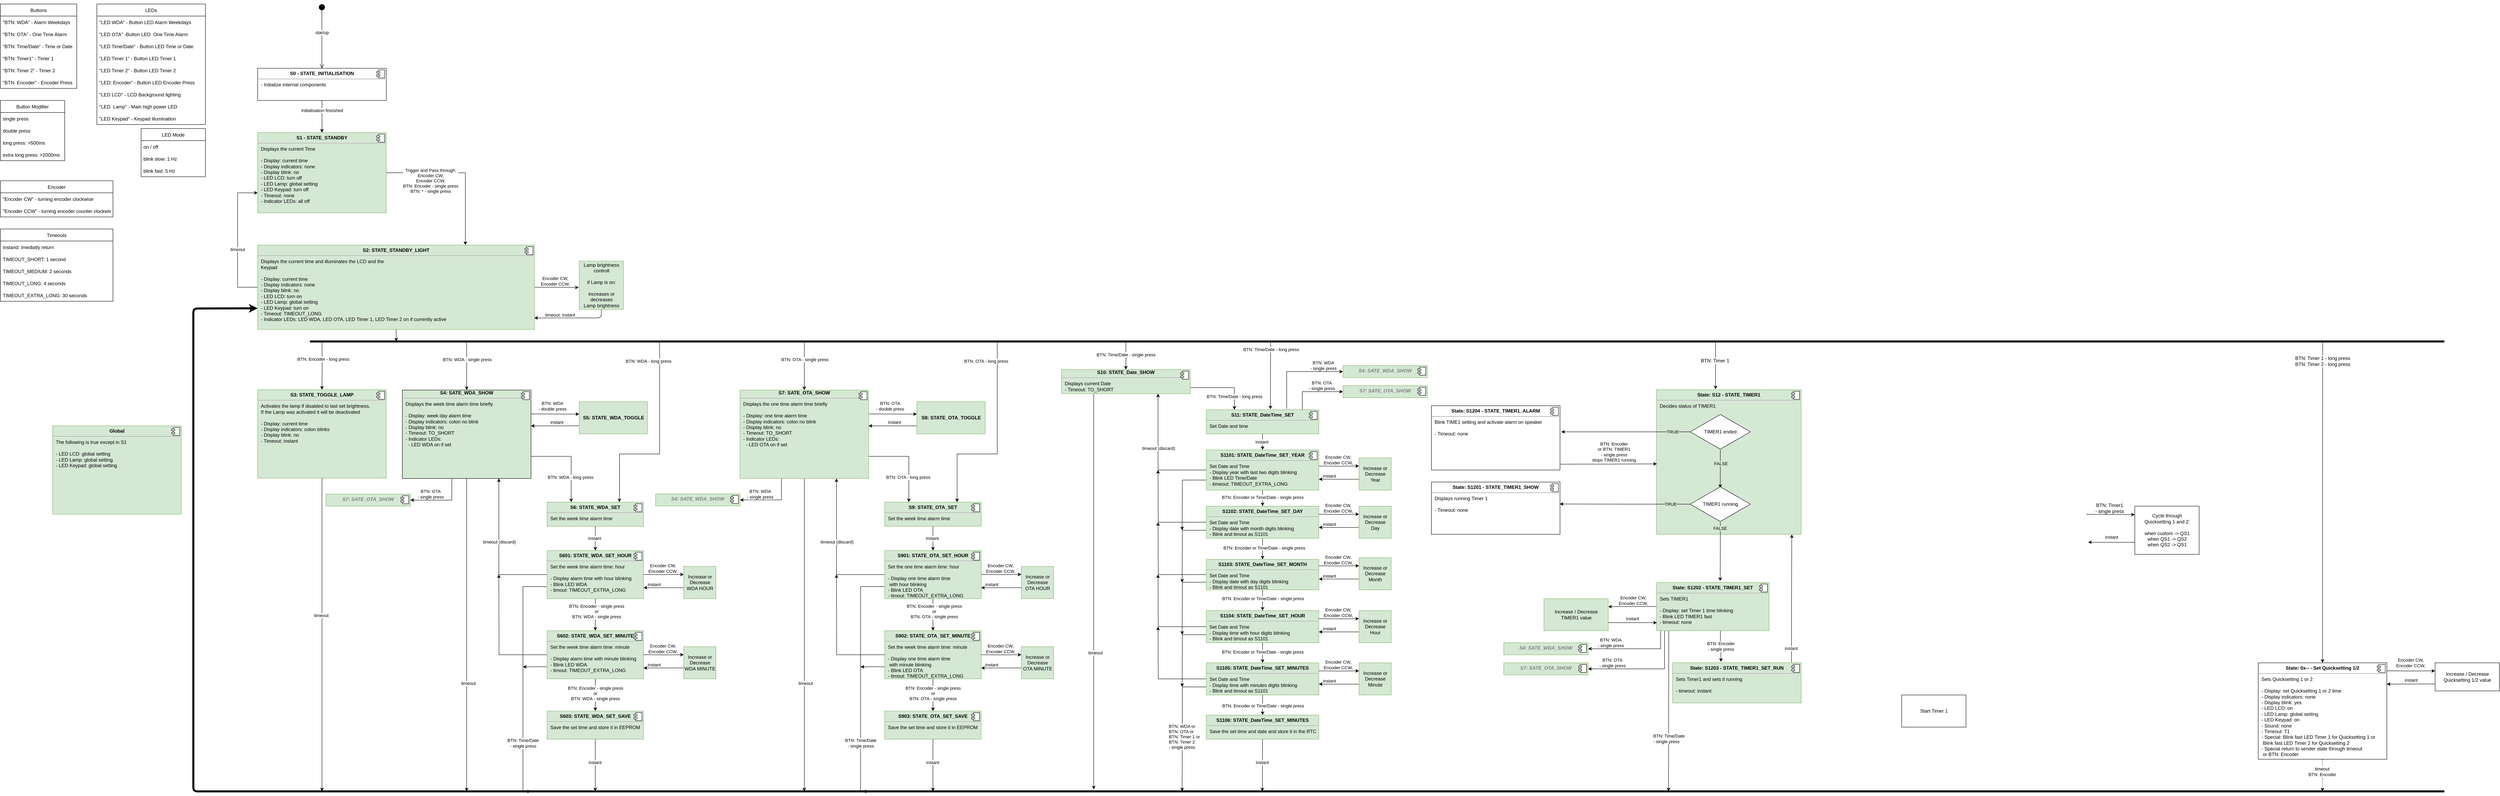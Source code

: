 <mxfile version="20.5.3" type="github">
  <diagram id="Uje0Y3pK5UOvtiXgnby2" name="Seite-1">
    <mxGraphModel dx="2156" dy="1140" grid="1" gridSize="10" guides="1" tooltips="1" connect="1" arrows="1" fold="1" page="1" pageScale="1" pageWidth="1654" pageHeight="1169" math="0" shadow="0">
      <root>
        <mxCell id="0" />
        <mxCell id="1" parent="0" />
        <mxCell id="k5uqPjDGBTjEfPPvqeBm-1" value="Buttons" style="swimlane;fontStyle=0;childLayout=stackLayout;horizontal=1;startSize=30;horizontalStack=0;resizeParent=1;resizeParentMax=0;resizeLast=0;collapsible=1;marginBottom=0;" parent="1" vertex="1">
          <mxGeometry x="40" y="280" width="190" height="210" as="geometry" />
        </mxCell>
        <mxCell id="k5uqPjDGBTjEfPPvqeBm-2" value="&quot;BTN: WDA&quot; - Alarm Weekdays" style="text;strokeColor=none;fillColor=none;align=left;verticalAlign=middle;spacingLeft=4;spacingRight=4;overflow=hidden;points=[[0,0.5],[1,0.5]];portConstraint=eastwest;rotatable=0;fontStyle=0" parent="k5uqPjDGBTjEfPPvqeBm-1" vertex="1">
          <mxGeometry y="30" width="190" height="30" as="geometry" />
        </mxCell>
        <mxCell id="k5uqPjDGBTjEfPPvqeBm-3" value="&quot;BTN: OTA&quot; - One Time Alarm" style="text;strokeColor=none;fillColor=none;align=left;verticalAlign=middle;spacingLeft=4;spacingRight=4;overflow=hidden;points=[[0,0.5],[1,0.5]];portConstraint=eastwest;rotatable=0;" parent="k5uqPjDGBTjEfPPvqeBm-1" vertex="1">
          <mxGeometry y="60" width="190" height="30" as="geometry" />
        </mxCell>
        <mxCell id="k5uqPjDGBTjEfPPvqeBm-4" value="&quot;BTN: Time/Date&quot; - Time or Date" style="text;strokeColor=none;fillColor=none;align=left;verticalAlign=middle;spacingLeft=4;spacingRight=4;overflow=hidden;points=[[0,0.5],[1,0.5]];portConstraint=eastwest;rotatable=0;" parent="k5uqPjDGBTjEfPPvqeBm-1" vertex="1">
          <mxGeometry y="90" width="190" height="30" as="geometry" />
        </mxCell>
        <mxCell id="k5uqPjDGBTjEfPPvqeBm-5" value="&quot;BTN: Timer1&quot; - Timer 1" style="text;strokeColor=none;fillColor=none;align=left;verticalAlign=middle;spacingLeft=4;spacingRight=4;overflow=hidden;points=[[0,0.5],[1,0.5]];portConstraint=eastwest;rotatable=0;" parent="k5uqPjDGBTjEfPPvqeBm-1" vertex="1">
          <mxGeometry y="120" width="190" height="30" as="geometry" />
        </mxCell>
        <mxCell id="k5uqPjDGBTjEfPPvqeBm-6" value="&quot;BTN: Timer 2&quot; - Timer 2" style="text;strokeColor=none;fillColor=none;align=left;verticalAlign=middle;spacingLeft=4;spacingRight=4;overflow=hidden;points=[[0,0.5],[1,0.5]];portConstraint=eastwest;rotatable=0;" parent="k5uqPjDGBTjEfPPvqeBm-1" vertex="1">
          <mxGeometry y="150" width="190" height="30" as="geometry" />
        </mxCell>
        <mxCell id="k5uqPjDGBTjEfPPvqeBm-8" value="&quot;BTN: Encoder&quot; - Encoder Press" style="text;strokeColor=none;fillColor=none;align=left;verticalAlign=middle;spacingLeft=4;spacingRight=4;overflow=hidden;points=[[0,0.5],[1,0.5]];portConstraint=eastwest;rotatable=0;" parent="k5uqPjDGBTjEfPPvqeBm-1" vertex="1">
          <mxGeometry y="180" width="190" height="30" as="geometry" />
        </mxCell>
        <mxCell id="k5uqPjDGBTjEfPPvqeBm-9" value="Button Modifier" style="swimlane;fontStyle=0;childLayout=stackLayout;horizontal=1;startSize=30;horizontalStack=0;resizeParent=1;resizeParentMax=0;resizeLast=0;collapsible=1;marginBottom=0;" parent="1" vertex="1">
          <mxGeometry x="40" y="520" width="160" height="150" as="geometry" />
        </mxCell>
        <mxCell id="k5uqPjDGBTjEfPPvqeBm-10" value="single press" style="text;strokeColor=none;fillColor=none;align=left;verticalAlign=middle;spacingLeft=4;spacingRight=4;overflow=hidden;points=[[0,0.5],[1,0.5]];portConstraint=eastwest;rotatable=0;" parent="k5uqPjDGBTjEfPPvqeBm-9" vertex="1">
          <mxGeometry y="30" width="160" height="30" as="geometry" />
        </mxCell>
        <mxCell id="1xnPEGeYe4gnvhaqJMAU-1" value="double press" style="text;strokeColor=none;fillColor=none;align=left;verticalAlign=middle;spacingLeft=4;spacingRight=4;overflow=hidden;points=[[0,0.5],[1,0.5]];portConstraint=eastwest;rotatable=0;" parent="k5uqPjDGBTjEfPPvqeBm-9" vertex="1">
          <mxGeometry y="60" width="160" height="30" as="geometry" />
        </mxCell>
        <mxCell id="k5uqPjDGBTjEfPPvqeBm-11" value="long press: &gt;500ms" style="text;strokeColor=none;fillColor=none;align=left;verticalAlign=middle;spacingLeft=4;spacingRight=4;overflow=hidden;points=[[0,0.5],[1,0.5]];portConstraint=eastwest;rotatable=0;" parent="k5uqPjDGBTjEfPPvqeBm-9" vertex="1">
          <mxGeometry y="90" width="160" height="30" as="geometry" />
        </mxCell>
        <mxCell id="k5uqPjDGBTjEfPPvqeBm-12" value="extra long press: &gt;2000ms" style="text;strokeColor=none;fillColor=none;align=left;verticalAlign=middle;spacingLeft=4;spacingRight=4;overflow=hidden;points=[[0,0.5],[1,0.5]];portConstraint=eastwest;rotatable=0;" parent="k5uqPjDGBTjEfPPvqeBm-9" vertex="1">
          <mxGeometry y="120" width="160" height="30" as="geometry" />
        </mxCell>
        <mxCell id="k5uqPjDGBTjEfPPvqeBm-13" value="LEDs" style="swimlane;fontStyle=0;childLayout=stackLayout;horizontal=1;startSize=30;horizontalStack=0;resizeParent=1;resizeParentMax=0;resizeLast=0;collapsible=1;marginBottom=0;" parent="1" vertex="1">
          <mxGeometry x="280" y="280" width="270" height="300" as="geometry" />
        </mxCell>
        <mxCell id="k5uqPjDGBTjEfPPvqeBm-14" value="&quot;LED WDA&quot; - Button LED Alarm Weekdays" style="text;strokeColor=none;fillColor=none;align=left;verticalAlign=middle;spacingLeft=4;spacingRight=4;overflow=hidden;points=[[0,0.5],[1,0.5]];portConstraint=eastwest;rotatable=0;fontStyle=0" parent="k5uqPjDGBTjEfPPvqeBm-13" vertex="1">
          <mxGeometry y="30" width="270" height="30" as="geometry" />
        </mxCell>
        <mxCell id="k5uqPjDGBTjEfPPvqeBm-15" value="&quot;LED OTA&quot; -Button LED  One Time Alarm" style="text;strokeColor=none;fillColor=none;align=left;verticalAlign=middle;spacingLeft=4;spacingRight=4;overflow=hidden;points=[[0,0.5],[1,0.5]];portConstraint=eastwest;rotatable=0;" parent="k5uqPjDGBTjEfPPvqeBm-13" vertex="1">
          <mxGeometry y="60" width="270" height="30" as="geometry" />
        </mxCell>
        <mxCell id="k5uqPjDGBTjEfPPvqeBm-16" value="&quot;LED Time/Date&quot; - Button LED Time or Date" style="text;strokeColor=none;fillColor=none;align=left;verticalAlign=middle;spacingLeft=4;spacingRight=4;overflow=hidden;points=[[0,0.5],[1,0.5]];portConstraint=eastwest;rotatable=0;" parent="k5uqPjDGBTjEfPPvqeBm-13" vertex="1">
          <mxGeometry y="90" width="270" height="30" as="geometry" />
        </mxCell>
        <mxCell id="k5uqPjDGBTjEfPPvqeBm-17" value="&quot;LED Timer 1&quot; - Button LED Timer 1" style="text;strokeColor=none;fillColor=none;align=left;verticalAlign=middle;spacingLeft=4;spacingRight=4;overflow=hidden;points=[[0,0.5],[1,0.5]];portConstraint=eastwest;rotatable=0;" parent="k5uqPjDGBTjEfPPvqeBm-13" vertex="1">
          <mxGeometry y="120" width="270" height="30" as="geometry" />
        </mxCell>
        <mxCell id="k5uqPjDGBTjEfPPvqeBm-18" value="&quot;LED Timer 2&quot; - Button LED Timer 2" style="text;strokeColor=none;fillColor=none;align=left;verticalAlign=middle;spacingLeft=4;spacingRight=4;overflow=hidden;points=[[0,0.5],[1,0.5]];portConstraint=eastwest;rotatable=0;" parent="k5uqPjDGBTjEfPPvqeBm-13" vertex="1">
          <mxGeometry y="150" width="270" height="30" as="geometry" />
        </mxCell>
        <mxCell id="k5uqPjDGBTjEfPPvqeBm-19" value="&quot;LED: Encoder&quot; - Button LED Encoder Press" style="text;strokeColor=none;fillColor=none;align=left;verticalAlign=middle;spacingLeft=4;spacingRight=4;overflow=hidden;points=[[0,0.5],[1,0.5]];portConstraint=eastwest;rotatable=0;" parent="k5uqPjDGBTjEfPPvqeBm-13" vertex="1">
          <mxGeometry y="180" width="270" height="30" as="geometry" />
        </mxCell>
        <mxCell id="k5uqPjDGBTjEfPPvqeBm-20" value="&quot;LED LCD&quot; - LCD Background lighting" style="text;strokeColor=none;fillColor=none;align=left;verticalAlign=middle;spacingLeft=4;spacingRight=4;overflow=hidden;points=[[0,0.5],[1,0.5]];portConstraint=eastwest;rotatable=0;" parent="k5uqPjDGBTjEfPPvqeBm-13" vertex="1">
          <mxGeometry y="210" width="270" height="30" as="geometry" />
        </mxCell>
        <mxCell id="k5uqPjDGBTjEfPPvqeBm-21" value="&quot;LED  Lamp&quot; - Main high power LED " style="text;strokeColor=none;fillColor=none;align=left;verticalAlign=middle;spacingLeft=4;spacingRight=4;overflow=hidden;points=[[0,0.5],[1,0.5]];portConstraint=eastwest;rotatable=0;" parent="k5uqPjDGBTjEfPPvqeBm-13" vertex="1">
          <mxGeometry y="240" width="270" height="30" as="geometry" />
        </mxCell>
        <mxCell id="k5uqPjDGBTjEfPPvqeBm-22" value="&quot;LED Keypad&quot; - Keypad illumination" style="text;strokeColor=none;fillColor=none;align=left;verticalAlign=middle;spacingLeft=4;spacingRight=4;overflow=hidden;points=[[0,0.5],[1,0.5]];portConstraint=eastwest;rotatable=0;" parent="k5uqPjDGBTjEfPPvqeBm-13" vertex="1">
          <mxGeometry y="270" width="270" height="30" as="geometry" />
        </mxCell>
        <mxCell id="k5uqPjDGBTjEfPPvqeBm-24" value="startup" style="html=1;verticalAlign=bottom;startArrow=circle;startFill=1;endArrow=open;startSize=6;endSize=8;rounded=0;entryX=0.5;entryY=0;entryDx=0;entryDy=0;" parent="1" edge="1">
          <mxGeometry width="80" relative="1" as="geometry">
            <mxPoint x="839.76" y="280" as="sourcePoint" />
            <mxPoint x="839.76" y="440" as="targetPoint" />
          </mxGeometry>
        </mxCell>
        <mxCell id="k5uqPjDGBTjEfPPvqeBm-37" style="edgeStyle=orthogonalEdgeStyle;rounded=0;orthogonalLoop=1;jettySize=auto;html=1;exitX=0.5;exitY=1;exitDx=0;exitDy=0;entryX=0.5;entryY=0;entryDx=0;entryDy=0;" parent="1" source="k5uqPjDGBTjEfPPvqeBm-33" target="k5uqPjDGBTjEfPPvqeBm-35" edge="1">
          <mxGeometry relative="1" as="geometry" />
        </mxCell>
        <mxCell id="k5uqPjDGBTjEfPPvqeBm-38" value="Initialisation finsished" style="edgeLabel;html=1;align=center;verticalAlign=middle;resizable=0;points=[];" parent="k5uqPjDGBTjEfPPvqeBm-37" vertex="1" connectable="0">
          <mxGeometry x="-0.387" relative="1" as="geometry">
            <mxPoint as="offset" />
          </mxGeometry>
        </mxCell>
        <mxCell id="k5uqPjDGBTjEfPPvqeBm-33" value="&lt;p style=&quot;margin:0px;margin-top:6px;text-align:center;&quot;&gt;&lt;b style=&quot;background-color: initial;&quot;&gt;S0 - STATE_INITIALISATION&lt;/b&gt;&lt;br&gt;&lt;/p&gt;&lt;hr&gt;&lt;p style=&quot;margin:0px;margin-left:8px;&quot;&gt;- Initialize internal components&lt;/p&gt;" style="align=left;overflow=fill;html=1;dropTarget=0;" parent="1" vertex="1">
          <mxGeometry x="680" y="440" width="320" height="80" as="geometry" />
        </mxCell>
        <mxCell id="k5uqPjDGBTjEfPPvqeBm-34" value="" style="shape=component;jettyWidth=8;jettyHeight=4;" parent="k5uqPjDGBTjEfPPvqeBm-33" vertex="1">
          <mxGeometry x="1" width="20" height="20" relative="1" as="geometry">
            <mxPoint x="-24" y="4" as="offset" />
          </mxGeometry>
        </mxCell>
        <mxCell id="k5uqPjDGBTjEfPPvqeBm-83" style="edgeStyle=orthogonalEdgeStyle;rounded=0;orthogonalLoop=1;jettySize=auto;html=1;exitX=1;exitY=0.5;exitDx=0;exitDy=0;entryX=0.75;entryY=0;entryDx=0;entryDy=0;startArrow=none;startFill=0;endArrow=classic;endFill=1;strokeWidth=1;" parent="1" source="k5uqPjDGBTjEfPPvqeBm-35" target="k5uqPjDGBTjEfPPvqeBm-39" edge="1">
          <mxGeometry relative="1" as="geometry" />
        </mxCell>
        <mxCell id="k5uqPjDGBTjEfPPvqeBm-84" value="Trigger and Pass through:&lt;br&gt;Encoder CW,&lt;br&gt;Encoder CCW,&lt;br&gt;BTN: Encoder - single press&lt;br&gt;BTN: * - single press" style="edgeLabel;html=1;align=center;verticalAlign=middle;resizable=0;points=[];" parent="k5uqPjDGBTjEfPPvqeBm-83" vertex="1" connectable="0">
          <mxGeometry x="0.495" y="1" relative="1" as="geometry">
            <mxPoint x="-88" y="-65" as="offset" />
          </mxGeometry>
        </mxCell>
        <mxCell id="k5uqPjDGBTjEfPPvqeBm-35" value="&lt;p style=&quot;margin:0px;margin-top:6px;text-align:center;&quot;&gt;&lt;b style=&quot;background-color: initial;&quot;&gt;S1 - STATE_STANDBY&lt;/b&gt;&lt;br&gt;&lt;/p&gt;&lt;hr&gt;&lt;p style=&quot;margin:0px;margin-left:8px;&quot;&gt;Displays the current Time&lt;/p&gt;&lt;p style=&quot;margin:0px;margin-left:8px;&quot;&gt;&lt;br&gt;&lt;/p&gt;&lt;p style=&quot;margin:0px;margin-left:8px;&quot;&gt;- Display: current time&lt;/p&gt;&lt;p style=&quot;margin:0px;margin-left:8px;&quot;&gt;- Display indicators: none&lt;/p&gt;&lt;p style=&quot;margin:0px;margin-left:8px;&quot;&gt;- Display blink: no&lt;/p&gt;&lt;p style=&quot;margin:0px;margin-left:8px;&quot;&gt;- LED LCD: turn off&lt;/p&gt;&lt;p style=&quot;margin:0px;margin-left:8px;&quot;&gt;- LED Lamp: global setting&lt;/p&gt;&lt;p style=&quot;margin:0px;margin-left:8px;&quot;&gt;- LED Keypad: turn off&lt;/p&gt;&lt;p style=&quot;margin:0px;margin-left:8px;&quot;&gt;- Timeout: none&lt;/p&gt;&lt;p style=&quot;margin:0px;margin-left:8px;&quot;&gt;- Indicator LEDs: all off&lt;/p&gt;" style="align=left;overflow=fill;html=1;dropTarget=0;fillColor=#d5e8d4;strokeColor=#82b366;" parent="1" vertex="1">
          <mxGeometry x="680" y="600" width="320" height="200" as="geometry" />
        </mxCell>
        <mxCell id="k5uqPjDGBTjEfPPvqeBm-36" value="" style="shape=component;jettyWidth=8;jettyHeight=4;" parent="k5uqPjDGBTjEfPPvqeBm-35" vertex="1">
          <mxGeometry x="1" width="20" height="20" relative="1" as="geometry">
            <mxPoint x="-24" y="4" as="offset" />
          </mxGeometry>
        </mxCell>
        <mxCell id="k5uqPjDGBTjEfPPvqeBm-57" style="edgeStyle=orthogonalEdgeStyle;rounded=0;orthogonalLoop=1;jettySize=auto;html=1;exitX=0;exitY=0.5;exitDx=0;exitDy=0;startArrow=none;startFill=0;endArrow=classic;endFill=1;strokeWidth=1;entryX=0;entryY=0.75;entryDx=0;entryDy=0;" parent="1" source="k5uqPjDGBTjEfPPvqeBm-39" target="k5uqPjDGBTjEfPPvqeBm-35" edge="1">
          <mxGeometry relative="1" as="geometry">
            <mxPoint x="520" y="965.143" as="targetPoint" />
            <Array as="points">
              <mxPoint x="630" y="985" />
              <mxPoint x="630" y="750" />
            </Array>
          </mxGeometry>
        </mxCell>
        <mxCell id="k5uqPjDGBTjEfPPvqeBm-58" value="timeout" style="edgeLabel;html=1;align=center;verticalAlign=middle;resizable=0;points=[];" parent="k5uqPjDGBTjEfPPvqeBm-57" vertex="1" connectable="0">
          <mxGeometry x="-0.14" relative="1" as="geometry">
            <mxPoint as="offset" />
          </mxGeometry>
        </mxCell>
        <mxCell id="k5uqPjDGBTjEfPPvqeBm-61" style="edgeStyle=orthogonalEdgeStyle;rounded=0;orthogonalLoop=1;jettySize=auto;html=1;entryX=0.5;entryY=0;entryDx=0;entryDy=0;startArrow=none;startFill=0;endArrow=classic;endFill=1;strokeWidth=1;" parent="1" target="k5uqPjDGBTjEfPPvqeBm-59" edge="1">
          <mxGeometry relative="1" as="geometry">
            <mxPoint x="840" y="1120" as="sourcePoint" />
          </mxGeometry>
        </mxCell>
        <mxCell id="k5uqPjDGBTjEfPPvqeBm-62" value="BTN: Encoder - long press" style="edgeLabel;html=1;align=center;verticalAlign=middle;resizable=0;points=[];" parent="k5uqPjDGBTjEfPPvqeBm-61" vertex="1" connectable="0">
          <mxGeometry x="-0.274" y="2" relative="1" as="geometry">
            <mxPoint as="offset" />
          </mxGeometry>
        </mxCell>
        <mxCell id="k5uqPjDGBTjEfPPvqeBm-82" style="rounded=0;orthogonalLoop=1;jettySize=auto;html=1;entryX=0.5;entryY=0;entryDx=0;entryDy=0;startArrow=none;startFill=0;endArrow=classic;endFill=1;strokeWidth=1;" parent="1" target="k5uqPjDGBTjEfPPvqeBm-80" edge="1">
          <mxGeometry relative="1" as="geometry">
            <mxPoint x="1200" y="1120" as="sourcePoint" />
          </mxGeometry>
        </mxCell>
        <mxCell id="k5uqPjDGBTjEfPPvqeBm-85" value="BTN: WDA - single press" style="edgeLabel;html=1;align=center;verticalAlign=middle;resizable=0;points=[];" parent="k5uqPjDGBTjEfPPvqeBm-82" vertex="1" connectable="0">
          <mxGeometry x="-0.26" y="1" relative="1" as="geometry">
            <mxPoint as="offset" />
          </mxGeometry>
        </mxCell>
        <mxCell id="k5uqPjDGBTjEfPPvqeBm-90" style="edgeStyle=orthogonalEdgeStyle;rounded=1;orthogonalLoop=1;jettySize=auto;html=1;exitX=0.5;exitY=1;exitDx=0;exitDy=0;startArrow=none;startFill=0;endArrow=classic;endFill=1;strokeWidth=1;" parent="1" source="k5uqPjDGBTjEfPPvqeBm-39" edge="1">
          <mxGeometry relative="1" as="geometry">
            <mxPoint x="1025" y="1120" as="targetPoint" />
          </mxGeometry>
        </mxCell>
        <mxCell id="k5uqPjDGBTjEfPPvqeBm-94" style="edgeStyle=orthogonalEdgeStyle;rounded=1;orthogonalLoop=1;jettySize=auto;html=1;exitX=1;exitY=0.5;exitDx=0;exitDy=0;entryX=-0.012;entryY=0.547;entryDx=0;entryDy=0;entryPerimeter=0;startArrow=none;startFill=0;endArrow=classic;endFill=1;strokeWidth=1;" parent="1" source="k5uqPjDGBTjEfPPvqeBm-39" target="k5uqPjDGBTjEfPPvqeBm-92" edge="1">
          <mxGeometry relative="1" as="geometry" />
        </mxCell>
        <mxCell id="k5uqPjDGBTjEfPPvqeBm-96" value="Encoder CW,&lt;br&gt;Encoder CCW," style="edgeLabel;html=1;align=center;verticalAlign=middle;resizable=0;points=[];" parent="k5uqPjDGBTjEfPPvqeBm-94" vertex="1" connectable="0">
          <mxGeometry x="0.313" y="2" relative="1" as="geometry">
            <mxPoint x="-21" y="-14" as="offset" />
          </mxGeometry>
        </mxCell>
        <mxCell id="k5uqPjDGBTjEfPPvqeBm-39" value="&lt;p style=&quot;margin:0px;margin-top:6px;text-align:center;&quot;&gt;&lt;b&gt;S2: STATE_STANDBY_LIGHT&lt;/b&gt;&lt;/p&gt;&lt;hr&gt;&lt;p style=&quot;margin: 0px 0px 0px 8px;&quot;&gt;Displays the current time and illuminates the LCD and the&lt;/p&gt;&lt;p style=&quot;margin: 0px 0px 0px 8px;&quot;&gt;Keypad&lt;/p&gt;&lt;p style=&quot;margin: 0px 0px 0px 8px;&quot;&gt;&lt;br&gt;&lt;/p&gt;&lt;p style=&quot;margin: 0px 0px 0px 8px;&quot;&gt;- Display: current time&lt;/p&gt;&lt;p style=&quot;margin: 0px 0px 0px 8px;&quot;&gt;- Display indicators: none&lt;/p&gt;&lt;p style=&quot;margin: 0px 0px 0px 8px;&quot;&gt;- Display blink: no&lt;/p&gt;&lt;p style=&quot;margin: 0px 0px 0px 8px;&quot;&gt;- LED LCD: turn on&lt;/p&gt;&lt;p style=&quot;margin: 0px 0px 0px 8px;&quot;&gt;- LED Lamp: global setting&lt;/p&gt;&lt;p style=&quot;margin: 0px 0px 0px 8px;&quot;&gt;- LED Keypad: turn on&lt;/p&gt;&lt;p style=&quot;margin: 0px 0px 0px 8px;&quot;&gt;- Timeout: TIMEOUT_LONG&lt;/p&gt;&lt;p style=&quot;margin: 0px 0px 0px 8px;&quot;&gt;- Indicator LEDs:&amp;nbsp;LED WDA,&amp;nbsp;LED OTA,&amp;nbsp;LED Timer 1,&amp;nbsp;LED Timer 2&amp;nbsp;on if currently active&lt;/p&gt;" style="align=left;overflow=fill;html=1;dropTarget=0;movable=0;fillColor=#d5e8d4;strokeColor=#82b366;" parent="1" vertex="1">
          <mxGeometry x="680" y="880" width="689" height="210" as="geometry" />
        </mxCell>
        <mxCell id="k5uqPjDGBTjEfPPvqeBm-40" value="" style="shape=component;jettyWidth=8;jettyHeight=4;" parent="k5uqPjDGBTjEfPPvqeBm-39" vertex="1">
          <mxGeometry x="1" width="20" height="20" relative="1" as="geometry">
            <mxPoint x="-24" y="4" as="offset" />
          </mxGeometry>
        </mxCell>
        <mxCell id="k5uqPjDGBTjEfPPvqeBm-43" value="Encoder" style="swimlane;fontStyle=0;childLayout=stackLayout;horizontal=1;startSize=30;horizontalStack=0;resizeParent=1;resizeParentMax=0;resizeLast=0;collapsible=1;marginBottom=0;" parent="1" vertex="1">
          <mxGeometry x="40" y="720" width="280" height="90" as="geometry" />
        </mxCell>
        <mxCell id="k5uqPjDGBTjEfPPvqeBm-44" value="&quot;Encoder CW&quot; - turning encoder clockwise" style="text;strokeColor=none;fillColor=none;align=left;verticalAlign=middle;spacingLeft=4;spacingRight=4;overflow=hidden;points=[[0,0.5],[1,0.5]];portConstraint=eastwest;rotatable=0;fontStyle=0" parent="k5uqPjDGBTjEfPPvqeBm-43" vertex="1">
          <mxGeometry y="30" width="280" height="30" as="geometry" />
        </mxCell>
        <mxCell id="k5uqPjDGBTjEfPPvqeBm-45" value="&quot;Encoder CCW&quot; - turning encoder counter clockwise" style="text;strokeColor=none;fillColor=none;align=left;verticalAlign=middle;spacingLeft=4;spacingRight=4;overflow=hidden;points=[[0,0.5],[1,0.5]];portConstraint=eastwest;rotatable=0;" parent="k5uqPjDGBTjEfPPvqeBm-43" vertex="1">
          <mxGeometry y="60" width="280" height="30" as="geometry" />
        </mxCell>
        <mxCell id="k5uqPjDGBTjEfPPvqeBm-51" value="Timeouts" style="swimlane;fontStyle=0;childLayout=stackLayout;horizontal=1;startSize=30;horizontalStack=0;resizeParent=1;resizeParentMax=0;resizeLast=0;collapsible=1;marginBottom=0;" parent="1" vertex="1">
          <mxGeometry x="40" y="840" width="280" height="180" as="geometry" />
        </mxCell>
        <mxCell id="k5uqPjDGBTjEfPPvqeBm-75" value="instand: imediatly return " style="text;strokeColor=none;fillColor=none;align=left;verticalAlign=middle;spacingLeft=4;spacingRight=4;overflow=hidden;points=[[0,0.5],[1,0.5]];portConstraint=eastwest;rotatable=0;fontStyle=0" parent="k5uqPjDGBTjEfPPvqeBm-51" vertex="1">
          <mxGeometry y="30" width="280" height="30" as="geometry" />
        </mxCell>
        <mxCell id="BHBZfVVGzmS6oQoB1Sdu-10" value="TIMEOUT_SHORT: 1 second" style="text;strokeColor=none;fillColor=none;align=left;verticalAlign=middle;spacingLeft=4;spacingRight=4;overflow=hidden;points=[[0,0.5],[1,0.5]];portConstraint=eastwest;rotatable=0;fontStyle=0" parent="k5uqPjDGBTjEfPPvqeBm-51" vertex="1">
          <mxGeometry y="60" width="280" height="30" as="geometry" />
        </mxCell>
        <mxCell id="k5uqPjDGBTjEfPPvqeBm-52" value="TIMEOUT_MEDIUM: 2 seconds" style="text;strokeColor=none;fillColor=none;align=left;verticalAlign=middle;spacingLeft=4;spacingRight=4;overflow=hidden;points=[[0,0.5],[1,0.5]];portConstraint=eastwest;rotatable=0;fontStyle=0" parent="k5uqPjDGBTjEfPPvqeBm-51" vertex="1">
          <mxGeometry y="90" width="280" height="30" as="geometry" />
        </mxCell>
        <mxCell id="k5uqPjDGBTjEfPPvqeBm-88" value="TIMEOUT_LONG: 4 seconds" style="text;strokeColor=none;fillColor=none;align=left;verticalAlign=middle;spacingLeft=4;spacingRight=4;overflow=hidden;points=[[0,0.5],[1,0.5]];portConstraint=eastwest;rotatable=0;fontStyle=0" parent="k5uqPjDGBTjEfPPvqeBm-51" vertex="1">
          <mxGeometry y="120" width="280" height="30" as="geometry" />
        </mxCell>
        <mxCell id="Xdwc-QMgSgGCj2rJcmfx-9" value="TIMEOUT_EXTRA_LONG: 30 seconds" style="text;strokeColor=none;fillColor=none;align=left;verticalAlign=middle;spacingLeft=4;spacingRight=4;overflow=hidden;points=[[0,0.5],[1,0.5]];portConstraint=eastwest;rotatable=0;fontStyle=0" parent="k5uqPjDGBTjEfPPvqeBm-51" vertex="1">
          <mxGeometry y="150" width="280" height="30" as="geometry" />
        </mxCell>
        <mxCell id="k5uqPjDGBTjEfPPvqeBm-55" value="" style="endArrow=classic;html=1;rounded=1;strokeWidth=5;entryX=0;entryY=0.75;entryDx=0;entryDy=0;endFill=1;" parent="1" target="k5uqPjDGBTjEfPPvqeBm-39" edge="1">
          <mxGeometry width="50" height="50" relative="1" as="geometry">
            <mxPoint x="6120" y="2240" as="sourcePoint" />
            <mxPoint x="500.17" y="1620" as="targetPoint" />
            <Array as="points">
              <mxPoint x="520" y="2240" />
              <mxPoint x="520" y="1038" />
            </Array>
          </mxGeometry>
        </mxCell>
        <mxCell id="k5uqPjDGBTjEfPPvqeBm-74" style="edgeStyle=orthogonalEdgeStyle;rounded=0;orthogonalLoop=1;jettySize=auto;html=1;exitX=0.5;exitY=1;exitDx=0;exitDy=0;startArrow=none;startFill=0;endArrow=classic;endFill=1;strokeWidth=1;" parent="1" source="k5uqPjDGBTjEfPPvqeBm-59" edge="1">
          <mxGeometry relative="1" as="geometry">
            <mxPoint x="840" y="2240" as="targetPoint" />
          </mxGeometry>
        </mxCell>
        <mxCell id="k5uqPjDGBTjEfPPvqeBm-79" value="timeout" style="edgeLabel;html=1;align=center;verticalAlign=middle;resizable=0;points=[];" parent="k5uqPjDGBTjEfPPvqeBm-74" vertex="1" connectable="0">
          <mxGeometry x="-0.125" y="-2" relative="1" as="geometry">
            <mxPoint as="offset" />
          </mxGeometry>
        </mxCell>
        <mxCell id="k5uqPjDGBTjEfPPvqeBm-59" value="&lt;p style=&quot;margin:0px;margin-top:6px;text-align:center;&quot;&gt;&lt;b&gt;S3: STATE_TOGGLE_LAMP&lt;/b&gt;&lt;br&gt;&lt;/p&gt;&lt;hr&gt;&lt;p style=&quot;margin: 0px 0px 0px 8px;&quot;&gt;Activates the lamp if disabled to last set brightness.&lt;/p&gt;&lt;p style=&quot;margin: 0px 0px 0px 8px;&quot;&gt;If the Lamp was activated it will be deactivated&lt;/p&gt;&lt;p style=&quot;margin: 0px 0px 0px 8px;&quot;&gt;&lt;br&gt;&lt;/p&gt;&lt;p style=&quot;margin: 0px 0px 0px 8px;&quot;&gt;- Display: current time&lt;/p&gt;&lt;p style=&quot;margin: 0px 0px 0px 8px;&quot;&gt;- Display indicators: colon blinks&lt;/p&gt;&lt;p style=&quot;margin: 0px 0px 0px 8px;&quot;&gt;- Display blink: no&lt;/p&gt;&lt;p style=&quot;margin: 0px 0px 0px 8px;&quot;&gt;- Timeout: instant&lt;/p&gt;" style="align=left;overflow=fill;html=1;dropTarget=0;movable=0;fillColor=#d5e8d4;strokeColor=#82b366;verticalAlign=middle;" parent="1" vertex="1">
          <mxGeometry x="680" y="1240" width="320" height="220" as="geometry" />
        </mxCell>
        <mxCell id="k5uqPjDGBTjEfPPvqeBm-60" value="" style="shape=component;jettyWidth=8;jettyHeight=4;" parent="k5uqPjDGBTjEfPPvqeBm-59" vertex="1">
          <mxGeometry x="1" width="20" height="20" relative="1" as="geometry">
            <mxPoint x="-24" y="4" as="offset" />
          </mxGeometry>
        </mxCell>
        <mxCell id="k5uqPjDGBTjEfPPvqeBm-86" style="edgeStyle=orthogonalEdgeStyle;rounded=1;orthogonalLoop=1;jettySize=auto;html=1;exitX=0.5;exitY=1;exitDx=0;exitDy=0;startArrow=none;startFill=0;endArrow=classic;endFill=1;strokeWidth=1;" parent="1" source="k5uqPjDGBTjEfPPvqeBm-80" edge="1">
          <mxGeometry relative="1" as="geometry">
            <mxPoint x="1200" y="2240" as="targetPoint" />
          </mxGeometry>
        </mxCell>
        <mxCell id="k5uqPjDGBTjEfPPvqeBm-87" value="timeout" style="edgeLabel;html=1;align=center;verticalAlign=middle;resizable=0;points=[];" parent="k5uqPjDGBTjEfPPvqeBm-86" vertex="1" connectable="0">
          <mxGeometry x="0.309" y="3" relative="1" as="geometry">
            <mxPoint as="offset" />
          </mxGeometry>
        </mxCell>
        <mxCell id="_SLi280b5SOu5fOjtUEs-106" style="edgeStyle=orthogonalEdgeStyle;rounded=0;jumpStyle=arc;jumpSize=12;orthogonalLoop=1;jettySize=auto;html=1;exitX=0.998;exitY=0.27;exitDx=0;exitDy=0;entryX=0;entryY=0.386;entryDx=0;entryDy=0;exitPerimeter=0;entryPerimeter=0;" parent="1" source="k5uqPjDGBTjEfPPvqeBm-80" target="_SLi280b5SOu5fOjtUEs-105" edge="1">
          <mxGeometry relative="1" as="geometry">
            <mxPoint x="1530" y="1296" as="targetPoint" />
          </mxGeometry>
        </mxCell>
        <mxCell id="_SLi280b5SOu5fOjtUEs-107" value="BTN: WDA&lt;br&gt;- double press" style="edgeLabel;html=1;align=center;verticalAlign=middle;resizable=0;points=[];" parent="_SLi280b5SOu5fOjtUEs-106" vertex="1" connectable="0">
          <mxGeometry x="-0.116" relative="1" as="geometry">
            <mxPoint y="-20" as="offset" />
          </mxGeometry>
        </mxCell>
        <mxCell id="_SLi280b5SOu5fOjtUEs-110" style="edgeStyle=orthogonalEdgeStyle;rounded=0;jumpStyle=arc;jumpSize=12;orthogonalLoop=1;jettySize=auto;html=1;entryX=0.25;entryY=0;entryDx=0;entryDy=0;exitX=1;exitY=0.75;exitDx=0;exitDy=0;" parent="1" source="k5uqPjDGBTjEfPPvqeBm-80" target="_SLi280b5SOu5fOjtUEs-103" edge="1">
          <mxGeometry relative="1" as="geometry" />
        </mxCell>
        <mxCell id="_SLi280b5SOu5fOjtUEs-111" value="BTN: WDA - long press" style="edgeLabel;html=1;align=center;verticalAlign=middle;resizable=0;points=[];" parent="_SLi280b5SOu5fOjtUEs-110" vertex="1" connectable="0">
          <mxGeometry x="0.42" y="-2" relative="1" as="geometry">
            <mxPoint as="offset" />
          </mxGeometry>
        </mxCell>
        <mxCell id="k5uqPjDGBTjEfPPvqeBm-80" value="&lt;div align=&quot;center&quot;&gt;&lt;span style=&quot;background-color: initial;&quot;&gt;&lt;b&gt;S4: SATE_WDA_SHOW&lt;/b&gt;&lt;/span&gt;&lt;/div&gt;&lt;hr&gt;&lt;p style=&quot;margin: 0px 0px 0px 8px;&quot;&gt;Displays the week time alarm time briefly&lt;/p&gt;&lt;p style=&quot;margin: 0px 0px 0px 8px;&quot;&gt;&lt;br&gt;&lt;/p&gt;&lt;p style=&quot;margin: 0px 0px 0px 8px;&quot;&gt;- Display: week day alarm time&lt;/p&gt;&lt;p style=&quot;margin: 0px 0px 0px 8px;&quot;&gt;- Display indicators: colon no blink&lt;/p&gt;&lt;p style=&quot;margin: 0px 0px 0px 8px;&quot;&gt;- Display blink: no&lt;/p&gt;&lt;p style=&quot;margin: 0px 0px 0px 8px;&quot;&gt;- Timeout: TO_SHORT&lt;/p&gt;&lt;p style=&quot;margin: 0px 0px 0px 8px;&quot;&gt;- Indicator LEDs:&lt;/p&gt;&lt;p style=&quot;margin: 0px 0px 0px 8px;&quot;&gt;&amp;nbsp; - LED WDA on if set&lt;/p&gt;&lt;p style=&quot;margin: 0px 0px 0px 8px;&quot;&gt;&lt;br&gt;&lt;/p&gt;" style="align=left;overflow=fill;html=1;dropTarget=0;movable=0;fillColor=#d5e8d4;strokeColor=default;verticalAlign=middle;" parent="1" vertex="1">
          <mxGeometry x="1040" y="1241" width="320" height="220" as="geometry" />
        </mxCell>
        <mxCell id="k5uqPjDGBTjEfPPvqeBm-81" value="" style="shape=component;jettyWidth=8;jettyHeight=4;" parent="k5uqPjDGBTjEfPPvqeBm-80" vertex="1">
          <mxGeometry x="1" width="20" height="20" relative="1" as="geometry">
            <mxPoint x="-24" y="4" as="offset" />
          </mxGeometry>
        </mxCell>
        <mxCell id="k5uqPjDGBTjEfPPvqeBm-89" value="" style="endArrow=none;html=1;rounded=1;strokeWidth=5;" parent="1" edge="1">
          <mxGeometry width="50" height="50" relative="1" as="geometry">
            <mxPoint x="6120" y="1120" as="sourcePoint" />
            <mxPoint x="810" y="1120" as="targetPoint" />
            <Array as="points">
              <mxPoint x="810" y="1120" />
            </Array>
          </mxGeometry>
        </mxCell>
        <mxCell id="k5uqPjDGBTjEfPPvqeBm-95" style="edgeStyle=orthogonalEdgeStyle;rounded=1;orthogonalLoop=1;jettySize=auto;html=1;exitX=0.5;exitY=1;exitDx=0;exitDy=0;entryX=0.999;entryY=0.864;entryDx=0;entryDy=0;entryPerimeter=0;startArrow=none;startFill=0;endArrow=classic;endFill=1;strokeWidth=1;" parent="1" source="k5uqPjDGBTjEfPPvqeBm-92" target="k5uqPjDGBTjEfPPvqeBm-39" edge="1">
          <mxGeometry relative="1" as="geometry" />
        </mxCell>
        <mxCell id="k5uqPjDGBTjEfPPvqeBm-97" value="timeout: instant" style="edgeLabel;html=1;align=center;verticalAlign=middle;resizable=0;points=[];" parent="k5uqPjDGBTjEfPPvqeBm-95" vertex="1" connectable="0">
          <mxGeometry x="0.294" relative="1" as="geometry">
            <mxPoint x="-3" y="-8" as="offset" />
          </mxGeometry>
        </mxCell>
        <mxCell id="k5uqPjDGBTjEfPPvqeBm-92" value="Lamp brightness&lt;br&gt;controll&lt;br&gt;&lt;br&gt;if Lamp is on:&lt;br&gt;&lt;br&gt;increases or&lt;br&gt;decreases&lt;br&gt;Lamp brightness" style="html=1;movable=1;fillColor=#d5e8d4;strokeColor=#82b366;" parent="1" vertex="1">
          <mxGeometry x="1480" y="920" width="110" height="120" as="geometry" />
        </mxCell>
        <mxCell id="OVx9ZsrcYfUuD98ZQt2A-1" value="&lt;p style=&quot;margin:0px;margin-top:6px;text-align:center;&quot;&gt;&lt;b&gt;State: S1201 - STATE_TIMER1_SHOW&lt;/b&gt;&lt;/p&gt;&lt;hr&gt;&lt;p style=&quot;margin: 0px 0px 0px 8px;&quot;&gt;Displays running Timer 1&lt;/p&gt;&lt;br&gt;&lt;p style=&quot;margin: 0px 0px 0px 8px;&quot;&gt;- Timeout: none&lt;/p&gt;" style="align=left;overflow=fill;html=1;dropTarget=0;movable=1;" parent="1" vertex="1">
          <mxGeometry x="3600" y="1470" width="320" height="130" as="geometry" />
        </mxCell>
        <mxCell id="OVx9ZsrcYfUuD98ZQt2A-2" value="" style="shape=component;jettyWidth=8;jettyHeight=4;" parent="OVx9ZsrcYfUuD98ZQt2A-1" vertex="1">
          <mxGeometry x="1" width="20" height="20" relative="1" as="geometry">
            <mxPoint x="-24" y="4" as="offset" />
          </mxGeometry>
        </mxCell>
        <mxCell id="OVx9ZsrcYfUuD98ZQt2A-39" value="BTN: Timer 1&amp;nbsp;" style="edgeStyle=orthogonalEdgeStyle;rounded=0;orthogonalLoop=1;jettySize=auto;html=1;fontSize=12;startArrow=classic;startFill=1;endArrow=none;endFill=0;" parent="1" edge="1">
          <mxGeometry x="0.174" relative="1" as="geometry">
            <mxPoint x="4307" y="1118.14" as="targetPoint" />
            <Array as="points">
              <mxPoint x="4307" y="1178.14" />
              <mxPoint x="4307" y="1178.14" />
            </Array>
            <mxPoint as="offset" />
            <mxPoint x="4307" y="1239.14" as="sourcePoint" />
          </mxGeometry>
        </mxCell>
        <mxCell id="OVx9ZsrcYfUuD98ZQt2A-13" style="edgeStyle=orthogonalEdgeStyle;rounded=0;orthogonalLoop=1;jettySize=auto;html=1;entryX=1;entryY=0.25;entryDx=0;entryDy=0;exitX=0;exitY=0.5;exitDx=0;exitDy=0;startArrow=none;startFill=0;" parent="1" source="OVx9ZsrcYfUuD98ZQt2A-5" target="OVx9ZsrcYfUuD98ZQt2A-9" edge="1">
          <mxGeometry relative="1" as="geometry">
            <mxPoint x="3800.04" y="1780.16" as="sourcePoint" />
          </mxGeometry>
        </mxCell>
        <mxCell id="OVx9ZsrcYfUuD98ZQt2A-16" value="Encoder CW,&lt;br&gt;Encoder CCW," style="edgeLabel;html=1;align=center;verticalAlign=middle;resizable=0;points=[];" parent="OVx9ZsrcYfUuD98ZQt2A-13" vertex="1" connectable="0">
          <mxGeometry x="0.373" y="-1" relative="1" as="geometry">
            <mxPoint x="24" y="-14" as="offset" />
          </mxGeometry>
        </mxCell>
        <mxCell id="OVx9ZsrcYfUuD98ZQt2A-14" style="edgeStyle=orthogonalEdgeStyle;rounded=0;orthogonalLoop=1;jettySize=auto;html=1;entryX=0;entryY=0.175;entryDx=0;entryDy=0;startArrow=none;startFill=0;exitX=1.004;exitY=0.418;exitDx=0;exitDy=0;entryPerimeter=0;exitPerimeter=0;" parent="1" target="OVx9ZsrcYfUuD98ZQt2A-11" edge="1">
          <mxGeometry relative="1" as="geometry">
            <Array as="points">
              <mxPoint x="5230" y="1550" />
            </Array>
            <mxPoint x="5232.28" y="1550.32" as="sourcePoint" />
          </mxGeometry>
        </mxCell>
        <mxCell id="OVx9ZsrcYfUuD98ZQt2A-21" value="&lt;span style=&quot;font-size: 12px ; text-align: left&quot;&gt;BTN: Timer1&lt;br&gt;&lt;/span&gt;&lt;span style=&quot;font-size: 12px&quot;&gt;- single press&lt;/span&gt;&lt;span style=&quot;font-size: 12px ; text-align: left&quot;&gt;&lt;br&gt;&lt;/span&gt;" style="edgeLabel;html=1;align=center;verticalAlign=middle;resizable=0;points=[];labelBackgroundColor=#FFFFFF;" parent="OVx9ZsrcYfUuD98ZQt2A-14" vertex="1" connectable="0">
          <mxGeometry x="0.317" y="1" relative="1" as="geometry">
            <mxPoint x="-21" y="-15" as="offset" />
          </mxGeometry>
        </mxCell>
        <mxCell id="hKQkQgAd_5baMokW1bwy-28" style="edgeStyle=orthogonalEdgeStyle;rounded=0;orthogonalLoop=1;jettySize=auto;html=1;exitX=0.568;exitY=1.002;exitDx=0;exitDy=0;entryX=0.376;entryY=-0.023;entryDx=0;entryDy=0;entryPerimeter=0;exitPerimeter=0;" edge="1" parent="1" source="OVx9ZsrcYfUuD98ZQt2A-5" target="hKQkQgAd_5baMokW1bwy-26">
          <mxGeometry relative="1" as="geometry" />
        </mxCell>
        <mxCell id="hKQkQgAd_5baMokW1bwy-29" value="&lt;div&gt;BTN: Encoder&lt;/div&gt;&lt;div&gt;- single press&lt;/div&gt;" style="edgeLabel;html=1;align=center;verticalAlign=middle;resizable=0;points=[];" vertex="1" connectable="0" parent="hKQkQgAd_5baMokW1bwy-28">
          <mxGeometry x="-0.348" y="1" relative="1" as="geometry">
            <mxPoint y="13" as="offset" />
          </mxGeometry>
        </mxCell>
        <mxCell id="hKQkQgAd_5baMokW1bwy-34" style="edgeStyle=orthogonalEdgeStyle;rounded=0;orthogonalLoop=1;jettySize=auto;html=1;exitX=0.109;exitY=1.005;exitDx=0;exitDy=0;exitPerimeter=0;" edge="1" parent="1" source="OVx9ZsrcYfUuD98ZQt2A-5">
          <mxGeometry relative="1" as="geometry">
            <mxPoint x="4180" y="1850" as="sourcePoint" />
            <mxPoint x="4190" y="2240" as="targetPoint" />
            <Array as="points">
              <mxPoint x="4190" y="1890" />
            </Array>
          </mxGeometry>
        </mxCell>
        <mxCell id="hKQkQgAd_5baMokW1bwy-35" value="&lt;div&gt;BTN: Time/Date&lt;/div&gt;&lt;div&gt;- single press&lt;/div&gt;" style="edgeLabel;html=1;align=left;verticalAlign=middle;resizable=0;points=[];" vertex="1" connectable="0" parent="hKQkQgAd_5baMokW1bwy-34">
          <mxGeometry x="0.341" y="-1" relative="1" as="geometry">
            <mxPoint x="-39" y="1" as="offset" />
          </mxGeometry>
        </mxCell>
        <mxCell id="hKQkQgAd_5baMokW1bwy-38" style="edgeStyle=orthogonalEdgeStyle;rounded=0;orthogonalLoop=1;jettySize=auto;html=1;exitX=0.037;exitY=1.005;exitDx=0;exitDy=0;entryX=1;entryY=0.5;entryDx=0;entryDy=0;exitPerimeter=0;" edge="1" parent="1" source="OVx9ZsrcYfUuD98ZQt2A-5" target="hKQkQgAd_5baMokW1bwy-36">
          <mxGeometry relative="1" as="geometry">
            <Array as="points">
              <mxPoint x="4170" y="1885" />
            </Array>
          </mxGeometry>
        </mxCell>
        <mxCell id="hKQkQgAd_5baMokW1bwy-39" value="&lt;div&gt;BTN: WDA&lt;br&gt;&lt;/div&gt;&lt;div&gt;- single press&lt;/div&gt;" style="edgeLabel;html=1;align=center;verticalAlign=middle;resizable=0;points=[];" vertex="1" connectable="0" parent="hKQkQgAd_5baMokW1bwy-38">
          <mxGeometry x="0.67" y="2" relative="1" as="geometry">
            <mxPoint x="18" y="-17" as="offset" />
          </mxGeometry>
        </mxCell>
        <mxCell id="hKQkQgAd_5baMokW1bwy-42" style="edgeStyle=orthogonalEdgeStyle;rounded=0;orthogonalLoop=1;jettySize=auto;html=1;entryX=1;entryY=0.5;entryDx=0;entryDy=0;" edge="1" parent="1" source="OVx9ZsrcYfUuD98ZQt2A-5" target="hKQkQgAd_5baMokW1bwy-40">
          <mxGeometry relative="1" as="geometry">
            <Array as="points">
              <mxPoint x="4180" y="1935" />
            </Array>
          </mxGeometry>
        </mxCell>
        <mxCell id="hKQkQgAd_5baMokW1bwy-43" value="&lt;div&gt;BTN: OTA&lt;br&gt;&lt;/div&gt;&lt;div&gt;- single press&lt;/div&gt;" style="edgeLabel;html=1;align=center;verticalAlign=middle;resizable=0;points=[];" vertex="1" connectable="0" parent="hKQkQgAd_5baMokW1bwy-42">
          <mxGeometry x="0.472" relative="1" as="geometry">
            <mxPoint x="-15" y="-15" as="offset" />
          </mxGeometry>
        </mxCell>
        <mxCell id="OVx9ZsrcYfUuD98ZQt2A-5" value="&lt;p style=&quot;margin:0px;margin-top:6px;text-align:center;&quot;&gt;&lt;b&gt;State: S1202 - STATE_TIMER1_SET&lt;/b&gt;&lt;/p&gt;&lt;hr&gt;&lt;p style=&quot;margin: 0px 0px 0px 8px;&quot;&gt;Sets TIMER1&lt;/p&gt;&lt;p style=&quot;margin: 0px 0px 0px 8px;&quot;&gt;&lt;br&gt;&lt;/p&gt;&lt;p style=&quot;margin: 0px 0px 0px 8px;&quot;&gt;- Display: set Timer 1 time blinking&lt;/p&gt;&lt;p style=&quot;margin: 0px 0px 0px 8px;&quot;&gt;- Blink LED TIMER1 fast&lt;br&gt;&lt;/p&gt;&lt;p style=&quot;margin: 0px 0px 0px 8px;&quot;&gt;- timeout: none&lt;br&gt;&lt;/p&gt;" style="align=left;overflow=fill;html=1;dropTarget=0;movable=1;fillColor=#d5e8d4;strokeColor=#82b366;" parent="1" vertex="1">
          <mxGeometry x="4160" y="1719.76" width="280" height="120.24" as="geometry" />
        </mxCell>
        <mxCell id="OVx9ZsrcYfUuD98ZQt2A-6" value="" style="shape=component;jettyWidth=8;jettyHeight=4;" parent="OVx9ZsrcYfUuD98ZQt2A-5" vertex="1">
          <mxGeometry x="1" width="20" height="20" relative="1" as="geometry">
            <mxPoint x="-24" y="4" as="offset" />
          </mxGeometry>
        </mxCell>
        <mxCell id="OVx9ZsrcYfUuD98ZQt2A-17" style="edgeStyle=orthogonalEdgeStyle;rounded=0;orthogonalLoop=1;jettySize=auto;html=1;startArrow=none;startFill=0;exitX=1;exitY=0.75;exitDx=0;exitDy=0;" parent="1" source="OVx9ZsrcYfUuD98ZQt2A-9" edge="1">
          <mxGeometry relative="1" as="geometry">
            <mxPoint x="4161" y="1820" as="targetPoint" />
            <Array as="points">
              <mxPoint x="4161" y="1820" />
            </Array>
          </mxGeometry>
        </mxCell>
        <mxCell id="OVx9ZsrcYfUuD98ZQt2A-18" value="instant" style="edgeLabel;html=1;align=center;verticalAlign=middle;resizable=0;points=[];" parent="OVx9ZsrcYfUuD98ZQt2A-17" vertex="1" connectable="0">
          <mxGeometry x="-0.358" relative="1" as="geometry">
            <mxPoint x="21" y="-10" as="offset" />
          </mxGeometry>
        </mxCell>
        <mxCell id="OVx9ZsrcYfUuD98ZQt2A-9" value="Increase / Decrease&lt;br&gt;TIMER1 value" style="html=1;movable=1;fillColor=#d5e8d4;strokeColor=#82b366;" parent="1" vertex="1">
          <mxGeometry x="3880" y="1760.24" width="160" height="79.76" as="geometry" />
        </mxCell>
        <mxCell id="OVx9ZsrcYfUuD98ZQt2A-19" style="edgeStyle=orthogonalEdgeStyle;rounded=0;orthogonalLoop=1;jettySize=auto;html=1;startArrow=none;startFill=0;exitX=0;exitY=0.75;exitDx=0;exitDy=0;entryX=1.009;entryY=0.708;entryDx=0;entryDy=0;entryPerimeter=0;" parent="1" source="OVx9ZsrcYfUuD98ZQt2A-11" edge="1">
          <mxGeometry relative="1" as="geometry">
            <mxPoint x="5233.88" y="1619.92" as="targetPoint" />
          </mxGeometry>
        </mxCell>
        <mxCell id="OVx9ZsrcYfUuD98ZQt2A-20" value="instant" style="edgeLabel;html=1;align=center;verticalAlign=middle;resizable=0;points=[];" parent="OVx9ZsrcYfUuD98ZQt2A-19" vertex="1" connectable="0">
          <mxGeometry x="-0.344" y="1" relative="1" as="geometry">
            <mxPoint x="-20" y="-14" as="offset" />
          </mxGeometry>
        </mxCell>
        <mxCell id="OVx9ZsrcYfUuD98ZQt2A-11" value="Cycle through&lt;br&gt;Quicksetting 1 and 2:&lt;br&gt;&lt;br&gt;when custom -&amp;gt; QS1&lt;br&gt;when QS1 -&amp;gt; QS2&lt;br&gt;when QS2 -&amp;gt; QS1" style="html=1;movable=1;" parent="1" vertex="1">
          <mxGeometry x="5350" y="1530" width="160" height="120" as="geometry" />
        </mxCell>
        <mxCell id="OVx9ZsrcYfUuD98ZQt2A-27" value="Start Timer 1" style="html=1;movable=1;" parent="1" vertex="1">
          <mxGeometry x="4770" y="2000" width="160" height="80" as="geometry" />
        </mxCell>
        <mxCell id="i7I8gAnaNQwhDozgSgYj-7" style="edgeStyle=orthogonalEdgeStyle;rounded=0;orthogonalLoop=1;jettySize=auto;html=1;exitX=0.5;exitY=0;exitDx=0;exitDy=0;startArrow=classic;startFill=1;endArrow=none;endFill=0;" parent="1" source="_SLi280b5SOu5fOjtUEs-73" edge="1">
          <mxGeometry relative="1" as="geometry">
            <mxPoint x="5817.429" y="1120" as="targetPoint" />
          </mxGeometry>
        </mxCell>
        <mxCell id="i7I8gAnaNQwhDozgSgYj-8" value="&lt;span style=&quot;font-size: 12px ; text-align: left&quot;&gt;BTN: Timer 1 - long press&lt;br&gt;&lt;/span&gt;&lt;span style=&quot;font-size: 12px ; text-align: left&quot;&gt;BTN: Timer 2 - long press&lt;/span&gt;" style="edgeLabel;html=1;align=center;verticalAlign=middle;resizable=0;points=[];" parent="i7I8gAnaNQwhDozgSgYj-7" vertex="1" connectable="0">
          <mxGeometry x="-0.685" y="1" relative="1" as="geometry">
            <mxPoint x="1" y="-625" as="offset" />
          </mxGeometry>
        </mxCell>
        <mxCell id="i7I8gAnaNQwhDozgSgYj-10" style="edgeStyle=orthogonalEdgeStyle;rounded=0;orthogonalLoop=1;jettySize=auto;html=1;startArrow=none;startFill=0;endArrow=classic;endFill=1;dashed=1;" parent="1" source="_SLi280b5SOu5fOjtUEs-73" edge="1">
          <mxGeometry relative="1" as="geometry">
            <mxPoint x="5817.0" y="2240" as="targetPoint" />
          </mxGeometry>
        </mxCell>
        <mxCell id="i7I8gAnaNQwhDozgSgYj-11" value="timeout&lt;br&gt;BTN: Encoder" style="edgeLabel;html=1;align=center;verticalAlign=middle;resizable=0;points=[];" parent="i7I8gAnaNQwhDozgSgYj-10" vertex="1" connectable="0">
          <mxGeometry x="-0.241" y="-1" relative="1" as="geometry">
            <mxPoint as="offset" />
          </mxGeometry>
        </mxCell>
        <mxCell id="_SLi280b5SOu5fOjtUEs-73" value="&lt;p style=&quot;margin:0px;margin-top:6px;text-align:center;&quot;&gt;&lt;b&gt;State: 0x-- - Set Quicksetting 1/2&lt;/b&gt;&lt;/p&gt;&lt;hr&gt;&lt;p style=&quot;margin: 0px 0px 0px 8px;&quot;&gt;Sets Quicksetting 1 or 2&lt;/p&gt;&lt;p style=&quot;margin: 0px 0px 0px 8px;&quot;&gt;&lt;br&gt;&lt;/p&gt;&lt;p style=&quot;margin: 0px 0px 0px 8px;&quot;&gt;- Display: set Quicksetting 1 or 2 time&lt;/p&gt;&lt;p style=&quot;margin: 0px 0px 0px 8px;&quot;&gt;- Display indicators: none&lt;/p&gt;&lt;p style=&quot;margin: 0px 0px 0px 8px;&quot;&gt;- Display blink: yes&lt;/p&gt;&lt;p style=&quot;margin: 0px 0px 0px 8px;&quot;&gt;- LED LCD: on&lt;/p&gt;&lt;p style=&quot;margin: 0px 0px 0px 8px;&quot;&gt;- LED Lamp: global setting&lt;/p&gt;&lt;p style=&quot;margin: 0px 0px 0px 8px;&quot;&gt;- LED Keypad: on&lt;/p&gt;&lt;p style=&quot;margin: 0px 0px 0px 8px;&quot;&gt;- Sound: none&lt;/p&gt;&lt;p style=&quot;margin: 0px 0px 0px 8px;&quot;&gt;- Timeout: T1&lt;/p&gt;&lt;p style=&quot;margin: 0px 0px 0px 8px;&quot;&gt;- Special: Blink fast LED Timer 1 for Quicksetting 1 or&lt;/p&gt;&lt;p style=&quot;margin: 0px 0px 0px 8px;&quot;&gt;&lt;span style=&quot;white-space: pre;&quot;&gt; &lt;/span&gt;Blink fast LED Timer 2 for Quicksetting 2&lt;/p&gt;&lt;p style=&quot;margin: 0px 0px 0px 8px;&quot;&gt;- Special return to sender state through timeout&lt;/p&gt;&lt;p style=&quot;margin: 0px 0px 0px 8px;&quot;&gt;&lt;span style=&quot;white-space: pre;&quot;&gt; &lt;/span&gt;or BTN: Encoder&lt;/p&gt;" style="align=left;overflow=fill;html=1;dropTarget=0;movable=1;" parent="1" vertex="1">
          <mxGeometry x="5657" y="1920" width="320" height="240" as="geometry" />
        </mxCell>
        <mxCell id="_SLi280b5SOu5fOjtUEs-74" value="" style="shape=component;jettyWidth=8;jettyHeight=4;" parent="_SLi280b5SOu5fOjtUEs-73" vertex="1">
          <mxGeometry x="1" width="20" height="20" relative="1" as="geometry">
            <mxPoint x="-24" y="4" as="offset" />
          </mxGeometry>
        </mxCell>
        <mxCell id="_SLi280b5SOu5fOjtUEs-84" style="edgeStyle=orthogonalEdgeStyle;rounded=0;orthogonalLoop=1;jettySize=auto;html=1;entryX=0;entryY=0.286;entryDx=0;entryDy=0;exitX=0.997;exitY=0.083;exitDx=0;exitDy=0;exitPerimeter=0;startArrow=none;startFill=0;entryPerimeter=0;" parent="1" target="_SLi280b5SOu5fOjtUEs-88" edge="1">
          <mxGeometry relative="1" as="geometry">
            <mxPoint x="5977.04" y="1939.92" as="sourcePoint" />
          </mxGeometry>
        </mxCell>
        <mxCell id="_SLi280b5SOu5fOjtUEs-85" value="Encoder CW,&lt;br&gt;Encoder CCW," style="edgeLabel;html=1;align=center;verticalAlign=middle;resizable=0;points=[];" parent="_SLi280b5SOu5fOjtUEs-84" vertex="1" connectable="0">
          <mxGeometry x="0.373" y="-1" relative="1" as="geometry">
            <mxPoint x="-23" y="-21" as="offset" />
          </mxGeometry>
        </mxCell>
        <mxCell id="_SLi280b5SOu5fOjtUEs-86" style="edgeStyle=orthogonalEdgeStyle;rounded=0;orthogonalLoop=1;jettySize=auto;html=1;startArrow=none;startFill=0;exitX=0;exitY=0.75;exitDx=0;exitDy=0;" parent="1" source="_SLi280b5SOu5fOjtUEs-88" edge="1">
          <mxGeometry relative="1" as="geometry">
            <mxPoint x="5977" y="1973" as="targetPoint" />
            <Array as="points">
              <mxPoint x="5977" y="1973" />
            </Array>
          </mxGeometry>
        </mxCell>
        <mxCell id="_SLi280b5SOu5fOjtUEs-87" value="instant" style="edgeLabel;html=1;align=center;verticalAlign=middle;resizable=0;points=[];" parent="_SLi280b5SOu5fOjtUEs-86" vertex="1" connectable="0">
          <mxGeometry x="-0.358" relative="1" as="geometry">
            <mxPoint x="-22" y="-10" as="offset" />
          </mxGeometry>
        </mxCell>
        <mxCell id="_SLi280b5SOu5fOjtUEs-88" value="Increase / Decrease&lt;br&gt;Quicksetting 1/2 value" style="html=1;movable=1;" parent="1" vertex="1">
          <mxGeometry x="6097" y="1920" width="160" height="70" as="geometry" />
        </mxCell>
        <mxCell id="_SLi280b5SOu5fOjtUEs-112" style="edgeStyle=orthogonalEdgeStyle;rounded=0;jumpStyle=arc;jumpSize=12;orthogonalLoop=1;jettySize=auto;html=1;exitX=0.75;exitY=0;exitDx=0;exitDy=0;startArrow=classic;startFill=1;endArrow=none;endFill=0;" parent="1" source="_SLi280b5SOu5fOjtUEs-103" edge="1">
          <mxGeometry relative="1" as="geometry">
            <mxPoint x="1680" y="1120" as="targetPoint" />
            <Array as="points">
              <mxPoint x="1580" y="1400" />
              <mxPoint x="1680" y="1400" />
            </Array>
          </mxGeometry>
        </mxCell>
        <mxCell id="_SLi280b5SOu5fOjtUEs-113" value="BTN: WDA - long press" style="edgeLabel;html=1;align=center;verticalAlign=middle;resizable=0;points=[];" parent="_SLi280b5SOu5fOjtUEs-112" vertex="1" connectable="0">
          <mxGeometry x="-0.411" y="-3" relative="1" as="geometry">
            <mxPoint x="44" y="-234" as="offset" />
          </mxGeometry>
        </mxCell>
        <mxCell id="_SLi280b5SOu5fOjtUEs-114" style="edgeStyle=orthogonalEdgeStyle;rounded=0;jumpStyle=arc;jumpSize=12;orthogonalLoop=1;jettySize=auto;html=1;entryX=0.75;entryY=1;entryDx=0;entryDy=0;startArrow=none;startFill=0;endArrow=classic;endFill=1;exitX=0;exitY=0.5;exitDx=0;exitDy=0;" parent="1" source="BHBZfVVGzmS6oQoB1Sdu-1" target="k5uqPjDGBTjEfPPvqeBm-80" edge="1">
          <mxGeometry relative="1" as="geometry" />
        </mxCell>
        <mxCell id="_SLi280b5SOu5fOjtUEs-115" value="timeout (discard)" style="edgeLabel;html=1;align=center;verticalAlign=middle;resizable=0;points=[];" parent="_SLi280b5SOu5fOjtUEs-114" vertex="1" connectable="0">
          <mxGeometry x="0.124" y="-1" relative="1" as="geometry">
            <mxPoint as="offset" />
          </mxGeometry>
        </mxCell>
        <mxCell id="BHBZfVVGzmS6oQoB1Sdu-8" style="edgeStyle=orthogonalEdgeStyle;rounded=0;orthogonalLoop=1;jettySize=auto;html=1;exitX=0.5;exitY=1;exitDx=0;exitDy=0;entryX=0.5;entryY=0;entryDx=0;entryDy=0;" parent="1" source="_SLi280b5SOu5fOjtUEs-103" target="BHBZfVVGzmS6oQoB1Sdu-1" edge="1">
          <mxGeometry relative="1" as="geometry" />
        </mxCell>
        <mxCell id="BHBZfVVGzmS6oQoB1Sdu-9" value="instant" style="edgeLabel;html=1;align=center;verticalAlign=middle;resizable=0;points=[];" parent="BHBZfVVGzmS6oQoB1Sdu-8" vertex="1" connectable="0">
          <mxGeometry x="-0.008" y="-2" relative="1" as="geometry">
            <mxPoint as="offset" />
          </mxGeometry>
        </mxCell>
        <mxCell id="_SLi280b5SOu5fOjtUEs-103" value="&lt;p style=&quot;margin: 0px ; margin-top: 6px ; text-align: center&quot;&gt;&lt;b&gt;S6: STATE_WDA_SET&lt;/b&gt;&lt;/p&gt;&lt;hr&gt;&lt;p style=&quot;margin: 0px 0px 0px 8px&quot;&gt;Set the week time alarm time&lt;/p&gt;" style="align=left;overflow=fill;html=1;dropTarget=0;movable=1;fillColor=#d5e8d4;strokeColor=#82b366;" parent="1" vertex="1">
          <mxGeometry x="1400" y="1520" width="240" height="60" as="geometry" />
        </mxCell>
        <mxCell id="_SLi280b5SOu5fOjtUEs-104" value="" style="shape=component;jettyWidth=8;jettyHeight=4;" parent="_SLi280b5SOu5fOjtUEs-103" vertex="1">
          <mxGeometry x="1" width="20" height="20" relative="1" as="geometry">
            <mxPoint x="-24" y="4" as="offset" />
          </mxGeometry>
        </mxCell>
        <mxCell id="_SLi280b5SOu5fOjtUEs-108" style="edgeStyle=orthogonalEdgeStyle;rounded=0;jumpStyle=arc;jumpSize=12;orthogonalLoop=1;jettySize=auto;html=1;exitX=0;exitY=0.75;exitDx=0;exitDy=0;entryX=1;entryY=0.405;entryDx=0;entryDy=0;entryPerimeter=0;" parent="1" source="_SLi280b5SOu5fOjtUEs-105" target="k5uqPjDGBTjEfPPvqeBm-80" edge="1">
          <mxGeometry relative="1" as="geometry" />
        </mxCell>
        <mxCell id="_SLi280b5SOu5fOjtUEs-109" value="instant" style="edgeLabel;html=1;align=center;verticalAlign=middle;resizable=0;points=[];" parent="_SLi280b5SOu5fOjtUEs-108" vertex="1" connectable="0">
          <mxGeometry x="0.191" y="1" relative="1" as="geometry">
            <mxPoint x="15" y="-10" as="offset" />
          </mxGeometry>
        </mxCell>
        <mxCell id="_SLi280b5SOu5fOjtUEs-105" value="&lt;b&gt;S5: STATE_WDA_TOGGLE&lt;/b&gt;" style="html=1;movable=1;fillColor=#d5e8d4;strokeColor=#82b366;" parent="1" vertex="1">
          <mxGeometry x="1480" y="1270" width="170" height="80" as="geometry" />
        </mxCell>
        <mxCell id="Xdwc-QMgSgGCj2rJcmfx-3" value="&lt;p style=&quot;margin:0px;margin-top:6px;text-align:center;&quot;&gt;&lt;b&gt;Global&lt;/b&gt;&lt;br&gt;&lt;/p&gt;&lt;hr&gt;&lt;p style=&quot;margin: 0px 0px 0px 8px;&quot;&gt;The following is true except in S1&lt;/p&gt;&lt;p style=&quot;margin: 0px 0px 0px 8px;&quot;&gt;&lt;br&gt;&lt;/p&gt;&lt;p style=&quot;margin: 0px 0px 0px 8px;&quot;&gt;- LED LCD: global setting&lt;/p&gt;&lt;p style=&quot;margin: 0px 0px 0px 8px;&quot;&gt;- LED Lamp: global setting&lt;/p&gt;&lt;p style=&quot;margin: 0px 0px 0px 8px;&quot;&gt;- LED Keypad: global setting&lt;/p&gt;" style="align=left;overflow=fill;html=1;dropTarget=0;movable=1;fillColor=#d5e8d4;strokeColor=#82b366;" parent="1" vertex="1">
          <mxGeometry x="170" y="1330" width="320" height="220" as="geometry" />
        </mxCell>
        <mxCell id="Xdwc-QMgSgGCj2rJcmfx-4" value="" style="shape=component;jettyWidth=8;jettyHeight=4;" parent="Xdwc-QMgSgGCj2rJcmfx-3" vertex="1">
          <mxGeometry x="1" width="20" height="20" relative="1" as="geometry">
            <mxPoint x="-24" y="4" as="offset" />
          </mxGeometry>
        </mxCell>
        <mxCell id="Xdwc-QMgSgGCj2rJcmfx-5" value="LED Mode" style="swimlane;fontStyle=0;childLayout=stackLayout;horizontal=1;startSize=30;horizontalStack=0;resizeParent=1;resizeParentMax=0;resizeLast=0;collapsible=1;marginBottom=0;" parent="1" vertex="1">
          <mxGeometry x="390" y="590" width="160" height="120" as="geometry" />
        </mxCell>
        <mxCell id="Xdwc-QMgSgGCj2rJcmfx-6" value="on / off" style="text;strokeColor=none;fillColor=none;align=left;verticalAlign=middle;spacingLeft=4;spacingRight=4;overflow=hidden;points=[[0,0.5],[1,0.5]];portConstraint=eastwest;rotatable=0;" parent="Xdwc-QMgSgGCj2rJcmfx-5" vertex="1">
          <mxGeometry y="30" width="160" height="30" as="geometry" />
        </mxCell>
        <mxCell id="Xdwc-QMgSgGCj2rJcmfx-7" value="blink slow: 1 Hz" style="text;strokeColor=none;fillColor=none;align=left;verticalAlign=middle;spacingLeft=4;spacingRight=4;overflow=hidden;points=[[0,0.5],[1,0.5]];portConstraint=eastwest;rotatable=0;" parent="Xdwc-QMgSgGCj2rJcmfx-5" vertex="1">
          <mxGeometry y="60" width="160" height="30" as="geometry" />
        </mxCell>
        <mxCell id="Xdwc-QMgSgGCj2rJcmfx-8" value="blink fast: 5 Hz" style="text;strokeColor=none;fillColor=none;align=left;verticalAlign=middle;spacingLeft=4;spacingRight=4;overflow=hidden;points=[[0,0.5],[1,0.5]];portConstraint=eastwest;rotatable=0;" parent="Xdwc-QMgSgGCj2rJcmfx-5" vertex="1">
          <mxGeometry y="90" width="160" height="30" as="geometry" />
        </mxCell>
        <mxCell id="BHBZfVVGzmS6oQoB1Sdu-13" style="edgeStyle=orthogonalEdgeStyle;rounded=0;orthogonalLoop=1;jettySize=auto;html=1;exitX=0;exitY=0.75;exitDx=0;exitDy=0;" parent="1" source="BHBZfVVGzmS6oQoB1Sdu-1" edge="1">
          <mxGeometry relative="1" as="geometry">
            <mxPoint x="1360" y="2240" as="targetPoint" />
            <Array as="points">
              <mxPoint x="1340" y="1730" />
              <mxPoint x="1340" y="2240" />
            </Array>
          </mxGeometry>
        </mxCell>
        <mxCell id="BHBZfVVGzmS6oQoB1Sdu-14" value="&lt;div&gt;BTN: Time/Date&lt;br&gt;&lt;/div&gt;&lt;div&gt;- single press&lt;/div&gt;" style="edgeLabel;html=1;align=center;verticalAlign=middle;resizable=0;points=[];" parent="BHBZfVVGzmS6oQoB1Sdu-13" vertex="1" connectable="0">
          <mxGeometry x="-0.34" relative="1" as="geometry">
            <mxPoint y="255" as="offset" />
          </mxGeometry>
        </mxCell>
        <mxCell id="BHBZfVVGzmS6oQoB1Sdu-18" value="" style="edgeStyle=orthogonalEdgeStyle;rounded=0;orthogonalLoop=1;jettySize=auto;html=1;" parent="1" source="BHBZfVVGzmS6oQoB1Sdu-1" target="BHBZfVVGzmS6oQoB1Sdu-15" edge="1">
          <mxGeometry relative="1" as="geometry" />
        </mxCell>
        <mxCell id="BHBZfVVGzmS6oQoB1Sdu-19" value="&lt;div&gt;BTN: Encoder - single press&lt;/div&gt;&lt;div&gt;or&lt;/div&gt;&lt;div&gt;BTN: WDA - single press&lt;/div&gt;" style="edgeLabel;html=1;align=center;verticalAlign=middle;resizable=0;points=[];" parent="BHBZfVVGzmS6oQoB1Sdu-18" vertex="1" connectable="0">
          <mxGeometry x="-0.204" y="3" relative="1" as="geometry">
            <mxPoint as="offset" />
          </mxGeometry>
        </mxCell>
        <mxCell id="BHBZfVVGzmS6oQoB1Sdu-1" value="&lt;p style=&quot;margin: 0px ; margin-top: 6px ; text-align: center&quot;&gt;&lt;b&gt;S601: STATE_WDA_SET_HOUR&lt;/b&gt;&lt;/p&gt;&lt;hr&gt;&lt;p style=&quot;margin: 0px 0px 0px 8px&quot;&gt;Set the week time alarm time: hour&lt;br&gt;&lt;/p&gt;&lt;p style=&quot;margin: 0px 0px 0px 8px&quot;&gt;&lt;br&gt;&lt;/p&gt;&lt;p style=&quot;margin: 0px 0px 0px 8px&quot;&gt;- Display alarm time with hour blinking&lt;br&gt;&lt;/p&gt;&lt;p style=&quot;margin: 0px 0px 0px 8px&quot;&gt;- Blink LED WDA&lt;/p&gt;&lt;p style=&quot;margin: 0px 0px 0px 8px&quot;&gt;- timout: TIMEOUT_EXTRA_LONG&lt;/p&gt;" style="align=left;overflow=fill;html=1;dropTarget=0;movable=1;fillColor=#d5e8d4;strokeColor=#82b366;" parent="1" vertex="1">
          <mxGeometry x="1400" y="1640.48" width="240" height="119.76" as="geometry" />
        </mxCell>
        <mxCell id="BHBZfVVGzmS6oQoB1Sdu-2" value="" style="shape=component;jettyWidth=8;jettyHeight=4;" parent="BHBZfVVGzmS6oQoB1Sdu-1" vertex="1">
          <mxGeometry x="1" width="20" height="20" relative="1" as="geometry">
            <mxPoint x="-24" y="4" as="offset" />
          </mxGeometry>
        </mxCell>
        <mxCell id="BHBZfVVGzmS6oQoB1Sdu-3" style="edgeStyle=orthogonalEdgeStyle;rounded=0;orthogonalLoop=1;jettySize=auto;html=1;entryX=0;entryY=0.25;entryDx=0;entryDy=0;startArrow=none;startFill=0;" parent="1" target="BHBZfVVGzmS6oQoB1Sdu-7" edge="1">
          <mxGeometry relative="1" as="geometry">
            <mxPoint x="1640" y="1700" as="sourcePoint" />
          </mxGeometry>
        </mxCell>
        <mxCell id="BHBZfVVGzmS6oQoB1Sdu-4" value="Encoder CW,&lt;br&gt;Encoder CCW," style="edgeLabel;html=1;align=center;verticalAlign=middle;resizable=0;points=[];" parent="BHBZfVVGzmS6oQoB1Sdu-3" vertex="1" connectable="0">
          <mxGeometry x="0.373" y="-1" relative="1" as="geometry">
            <mxPoint x="-21" y="-16" as="offset" />
          </mxGeometry>
        </mxCell>
        <mxCell id="BHBZfVVGzmS6oQoB1Sdu-5" style="edgeStyle=orthogonalEdgeStyle;rounded=0;orthogonalLoop=1;jettySize=auto;html=1;startArrow=none;startFill=0;exitX=0;exitY=0.75;exitDx=0;exitDy=0;" parent="1" source="BHBZfVVGzmS6oQoB1Sdu-7" edge="1">
          <mxGeometry relative="1" as="geometry">
            <mxPoint x="1640" y="1733" as="targetPoint" />
            <Array as="points">
              <mxPoint x="1640" y="1733" />
            </Array>
          </mxGeometry>
        </mxCell>
        <mxCell id="BHBZfVVGzmS6oQoB1Sdu-6" value="instant" style="edgeLabel;html=1;align=center;verticalAlign=middle;resizable=0;points=[];" parent="BHBZfVVGzmS6oQoB1Sdu-5" vertex="1" connectable="0">
          <mxGeometry x="-0.358" relative="1" as="geometry">
            <mxPoint x="-47" y="-8" as="offset" />
          </mxGeometry>
        </mxCell>
        <mxCell id="BHBZfVVGzmS6oQoB1Sdu-7" value="Increase or&lt;br&gt;Decrease&lt;br&gt;WDA HOUR" style="html=1;movable=1;fillColor=#d5e8d4;strokeColor=#82b366;" parent="1" vertex="1">
          <mxGeometry x="1740" y="1680" width="80" height="80" as="geometry" />
        </mxCell>
        <mxCell id="BHBZfVVGzmS6oQoB1Sdu-22" style="edgeStyle=orthogonalEdgeStyle;rounded=0;orthogonalLoop=1;jettySize=auto;html=1;exitX=0;exitY=0.5;exitDx=0;exitDy=0;" parent="1" source="BHBZfVVGzmS6oQoB1Sdu-15" edge="1">
          <mxGeometry relative="1" as="geometry">
            <mxPoint x="1280" y="1700" as="targetPoint" />
          </mxGeometry>
        </mxCell>
        <mxCell id="BHBZfVVGzmS6oQoB1Sdu-33" style="edgeStyle=orthogonalEdgeStyle;rounded=0;orthogonalLoop=1;jettySize=auto;html=1;exitX=0.5;exitY=1;exitDx=0;exitDy=0;entryX=0.5;entryY=0;entryDx=0;entryDy=0;" parent="1" source="BHBZfVVGzmS6oQoB1Sdu-15" target="BHBZfVVGzmS6oQoB1Sdu-31" edge="1">
          <mxGeometry relative="1" as="geometry" />
        </mxCell>
        <mxCell id="BHBZfVVGzmS6oQoB1Sdu-37" value="&lt;div&gt;BTN: Encoder - single press&lt;/div&gt;&lt;div&gt;or&lt;/div&gt;&lt;div&gt;BTN: WDA - single press&lt;/div&gt;" style="edgeLabel;html=1;align=center;verticalAlign=middle;resizable=0;points=[];" parent="BHBZfVVGzmS6oQoB1Sdu-33" vertex="1" connectable="0">
          <mxGeometry x="-0.097" relative="1" as="geometry">
            <mxPoint as="offset" />
          </mxGeometry>
        </mxCell>
        <mxCell id="BHBZfVVGzmS6oQoB1Sdu-41" style="edgeStyle=orthogonalEdgeStyle;rounded=0;orthogonalLoop=1;jettySize=auto;html=1;exitX=0;exitY=0.75;exitDx=0;exitDy=0;" parent="1" source="BHBZfVVGzmS6oQoB1Sdu-15" edge="1">
          <mxGeometry relative="1" as="geometry">
            <mxPoint x="1340" y="1930" as="targetPoint" />
          </mxGeometry>
        </mxCell>
        <mxCell id="BHBZfVVGzmS6oQoB1Sdu-15" value="&lt;p style=&quot;margin: 0px ; margin-top: 6px ; text-align: center&quot;&gt;&lt;b&gt;S602: STATE_WDA_SET_MINUTE&lt;/b&gt;&lt;/p&gt;&lt;hr&gt;&lt;p style=&quot;margin: 0px 0px 0px 8px&quot;&gt;Set the week time alarm time: minute&lt;br&gt;&lt;/p&gt;&lt;p style=&quot;margin: 0px 0px 0px 8px&quot;&gt;&lt;br&gt;&lt;/p&gt;&lt;p style=&quot;margin: 0px 0px 0px 8px&quot;&gt;- Display alarm time with minute blinking&lt;br&gt;&lt;/p&gt;&lt;p style=&quot;margin: 0px 0px 0px 8px&quot;&gt;- Blink LED WDA&lt;/p&gt;&lt;p style=&quot;margin: 0px 0px 0px 8px&quot;&gt;- timout: TIMEOUT_EXTRA_LONG&lt;/p&gt;" style="align=left;overflow=fill;html=1;dropTarget=0;movable=1;fillColor=#d5e8d4;strokeColor=#82b366;" parent="1" vertex="1">
          <mxGeometry x="1400" y="1840" width="240" height="119.76" as="geometry" />
        </mxCell>
        <mxCell id="BHBZfVVGzmS6oQoB1Sdu-16" value="" style="shape=component;jettyWidth=8;jettyHeight=4;" parent="BHBZfVVGzmS6oQoB1Sdu-15" vertex="1">
          <mxGeometry x="1" width="20" height="20" relative="1" as="geometry">
            <mxPoint x="-24" y="4" as="offset" />
          </mxGeometry>
        </mxCell>
        <mxCell id="BHBZfVVGzmS6oQoB1Sdu-26" style="edgeStyle=orthogonalEdgeStyle;rounded=0;orthogonalLoop=1;jettySize=auto;html=1;entryX=0;entryY=0.25;entryDx=0;entryDy=0;startArrow=none;startFill=0;" parent="1" target="BHBZfVVGzmS6oQoB1Sdu-30" edge="1">
          <mxGeometry relative="1" as="geometry">
            <mxPoint x="1640" y="1899.76" as="sourcePoint" />
          </mxGeometry>
        </mxCell>
        <mxCell id="BHBZfVVGzmS6oQoB1Sdu-27" value="Encoder CW,&lt;br&gt;Encoder CCW," style="edgeLabel;html=1;align=center;verticalAlign=middle;resizable=0;points=[];" parent="BHBZfVVGzmS6oQoB1Sdu-26" vertex="1" connectable="0">
          <mxGeometry x="0.373" y="-1" relative="1" as="geometry">
            <mxPoint x="-21" y="-16" as="offset" />
          </mxGeometry>
        </mxCell>
        <mxCell id="BHBZfVVGzmS6oQoB1Sdu-28" style="edgeStyle=orthogonalEdgeStyle;rounded=0;orthogonalLoop=1;jettySize=auto;html=1;startArrow=none;startFill=0;exitX=0;exitY=0.75;exitDx=0;exitDy=0;" parent="1" source="BHBZfVVGzmS6oQoB1Sdu-30" edge="1">
          <mxGeometry relative="1" as="geometry">
            <mxPoint x="1640" y="1932.76" as="targetPoint" />
            <Array as="points">
              <mxPoint x="1640" y="1932.76" />
            </Array>
          </mxGeometry>
        </mxCell>
        <mxCell id="BHBZfVVGzmS6oQoB1Sdu-29" value="instant" style="edgeLabel;html=1;align=center;verticalAlign=middle;resizable=0;points=[];" parent="BHBZfVVGzmS6oQoB1Sdu-28" vertex="1" connectable="0">
          <mxGeometry x="-0.358" relative="1" as="geometry">
            <mxPoint x="-47" y="-8" as="offset" />
          </mxGeometry>
        </mxCell>
        <mxCell id="BHBZfVVGzmS6oQoB1Sdu-30" value="Increase or&lt;br&gt;Decrease&lt;br&gt;WDA MINUTE" style="html=1;movable=1;fillColor=#d5e8d4;strokeColor=#82b366;" parent="1" vertex="1">
          <mxGeometry x="1740" y="1879.76" width="80" height="80" as="geometry" />
        </mxCell>
        <mxCell id="BHBZfVVGzmS6oQoB1Sdu-36" style="edgeStyle=orthogonalEdgeStyle;rounded=0;orthogonalLoop=1;jettySize=auto;html=1;exitX=0.5;exitY=1;exitDx=0;exitDy=0;" parent="1" source="BHBZfVVGzmS6oQoB1Sdu-31" edge="1">
          <mxGeometry relative="1" as="geometry">
            <mxPoint x="1520" y="2240" as="targetPoint" />
          </mxGeometry>
        </mxCell>
        <mxCell id="BHBZfVVGzmS6oQoB1Sdu-38" value="instant" style="edgeLabel;html=1;align=center;verticalAlign=middle;resizable=0;points=[];" parent="BHBZfVVGzmS6oQoB1Sdu-36" vertex="1" connectable="0">
          <mxGeometry x="-0.108" y="-1" relative="1" as="geometry">
            <mxPoint as="offset" />
          </mxGeometry>
        </mxCell>
        <mxCell id="BHBZfVVGzmS6oQoB1Sdu-31" value="&lt;p style=&quot;margin: 0px ; margin-top: 6px ; text-align: center&quot;&gt;&lt;b&gt;S603: STATE_WDA_SET_SAVE&lt;/b&gt;&lt;/p&gt;&lt;hr&gt;&lt;p style=&quot;margin: 0px 0px 0px 8px&quot;&gt;Save the set time and store it in EEPROM&lt;br&gt;&lt;/p&gt;" style="align=left;overflow=fill;html=1;dropTarget=0;movable=1;fillColor=#d5e8d4;strokeColor=#82b366;" parent="1" vertex="1">
          <mxGeometry x="1400" y="2040" width="240" height="70" as="geometry" />
        </mxCell>
        <mxCell id="BHBZfVVGzmS6oQoB1Sdu-32" value="" style="shape=component;jettyWidth=8;jettyHeight=4;" parent="BHBZfVVGzmS6oQoB1Sdu-31" vertex="1">
          <mxGeometry x="1" width="20" height="20" relative="1" as="geometry">
            <mxPoint x="-24" y="4" as="offset" />
          </mxGeometry>
        </mxCell>
        <mxCell id="udY1ZoVG1z0cnoda8ZlW-50" style="rounded=0;orthogonalLoop=1;jettySize=auto;html=1;entryX=0.5;entryY=0;entryDx=0;entryDy=0;startArrow=none;startFill=0;endArrow=classic;endFill=1;strokeWidth=1;" parent="1" target="udY1ZoVG1z0cnoda8ZlW-60" edge="1">
          <mxGeometry relative="1" as="geometry">
            <mxPoint x="2040" y="1120" as="sourcePoint" />
          </mxGeometry>
        </mxCell>
        <mxCell id="udY1ZoVG1z0cnoda8ZlW-51" value="BTN: OTA - single press" style="edgeLabel;html=1;align=center;verticalAlign=middle;resizable=0;points=[];" parent="udY1ZoVG1z0cnoda8ZlW-50" vertex="1" connectable="0">
          <mxGeometry x="-0.26" y="1" relative="1" as="geometry">
            <mxPoint as="offset" />
          </mxGeometry>
        </mxCell>
        <mxCell id="udY1ZoVG1z0cnoda8ZlW-52" style="edgeStyle=orthogonalEdgeStyle;rounded=1;orthogonalLoop=1;jettySize=auto;html=1;exitX=0.5;exitY=1;exitDx=0;exitDy=0;startArrow=none;startFill=0;endArrow=classic;endFill=1;strokeWidth=1;" parent="1" source="udY1ZoVG1z0cnoda8ZlW-60" edge="1">
          <mxGeometry relative="1" as="geometry">
            <mxPoint x="2040" y="2240" as="targetPoint" />
            <Array as="points">
              <mxPoint x="2040" y="2040" />
              <mxPoint x="2040" y="2040" />
            </Array>
          </mxGeometry>
        </mxCell>
        <mxCell id="udY1ZoVG1z0cnoda8ZlW-53" value="timeout" style="edgeLabel;html=1;align=center;verticalAlign=middle;resizable=0;points=[];" parent="udY1ZoVG1z0cnoda8ZlW-52" vertex="1" connectable="0">
          <mxGeometry x="0.309" y="3" relative="1" as="geometry">
            <mxPoint as="offset" />
          </mxGeometry>
        </mxCell>
        <mxCell id="udY1ZoVG1z0cnoda8ZlW-56" style="edgeStyle=orthogonalEdgeStyle;rounded=0;jumpStyle=arc;jumpSize=12;orthogonalLoop=1;jettySize=auto;html=1;exitX=0.998;exitY=0.27;exitDx=0;exitDy=0;entryX=0;entryY=0.386;entryDx=0;entryDy=0;exitPerimeter=0;entryPerimeter=0;" parent="1" source="udY1ZoVG1z0cnoda8ZlW-60" target="udY1ZoVG1z0cnoda8ZlW-72" edge="1">
          <mxGeometry relative="1" as="geometry">
            <mxPoint x="2370" y="1296" as="targetPoint" />
          </mxGeometry>
        </mxCell>
        <mxCell id="udY1ZoVG1z0cnoda8ZlW-57" value="BTN: OTA&lt;br&gt;- double press" style="edgeLabel;html=1;align=center;verticalAlign=middle;resizable=0;points=[];" parent="udY1ZoVG1z0cnoda8ZlW-56" vertex="1" connectable="0">
          <mxGeometry x="-0.116" relative="1" as="geometry">
            <mxPoint y="-20" as="offset" />
          </mxGeometry>
        </mxCell>
        <mxCell id="udY1ZoVG1z0cnoda8ZlW-58" style="edgeStyle=orthogonalEdgeStyle;rounded=0;jumpStyle=arc;jumpSize=12;orthogonalLoop=1;jettySize=auto;html=1;entryX=0.25;entryY=0;entryDx=0;entryDy=0;exitX=1;exitY=0.75;exitDx=0;exitDy=0;" parent="1" source="udY1ZoVG1z0cnoda8ZlW-60" target="udY1ZoVG1z0cnoda8ZlW-68" edge="1">
          <mxGeometry relative="1" as="geometry" />
        </mxCell>
        <mxCell id="udY1ZoVG1z0cnoda8ZlW-59" value="BTN: OTA - long press" style="edgeLabel;html=1;align=center;verticalAlign=middle;resizable=0;points=[];" parent="udY1ZoVG1z0cnoda8ZlW-58" vertex="1" connectable="0">
          <mxGeometry x="0.42" y="-2" relative="1" as="geometry">
            <mxPoint as="offset" />
          </mxGeometry>
        </mxCell>
        <mxCell id="udY1ZoVG1z0cnoda8ZlW-60" value="&lt;div style=&quot;text-align: center;&quot;&gt;&lt;span style=&quot;background-color: initial;&quot;&gt;&lt;b&gt;S7: SATE_OTA_SHOW&lt;/b&gt;&lt;/span&gt;&lt;/div&gt;&lt;hr&gt;&lt;p style=&quot;margin: 0px 0px 0px 8px;&quot;&gt;Displays the one time alarm time briefly&lt;/p&gt;&lt;p style=&quot;margin: 0px 0px 0px 8px;&quot;&gt;&lt;br&gt;&lt;/p&gt;&lt;p style=&quot;margin: 0px 0px 0px 8px;&quot;&gt;- Display: one time alarm time&lt;/p&gt;&lt;p style=&quot;margin: 0px 0px 0px 8px;&quot;&gt;- Display indicators: colon no blink&lt;/p&gt;&lt;p style=&quot;margin: 0px 0px 0px 8px;&quot;&gt;- Display blink: no&lt;/p&gt;&lt;p style=&quot;margin: 0px 0px 0px 8px;&quot;&gt;- Timeout: TO_SHORT&lt;/p&gt;&lt;p style=&quot;margin: 0px 0px 0px 8px;&quot;&gt;- Indicator LEDs:&lt;/p&gt;&lt;p style=&quot;margin: 0px 0px 0px 8px;&quot;&gt;&amp;nbsp; - LED OTA on if set&lt;/p&gt;&lt;p style=&quot;margin: 0px 0px 0px 8px;&quot;&gt;&lt;br&gt;&lt;/p&gt;" style="align=left;overflow=fill;html=1;dropTarget=0;movable=1;verticalAlign=middle;fillColor=#d5e8d4;strokeColor=#82b366;" parent="1" vertex="1">
          <mxGeometry x="1880" y="1241" width="320" height="220" as="geometry" />
        </mxCell>
        <mxCell id="udY1ZoVG1z0cnoda8ZlW-61" value="" style="shape=component;jettyWidth=8;jettyHeight=4;" parent="udY1ZoVG1z0cnoda8ZlW-60" vertex="1">
          <mxGeometry x="1" width="20" height="20" relative="1" as="geometry">
            <mxPoint x="-24" y="4" as="offset" />
          </mxGeometry>
        </mxCell>
        <mxCell id="udY1ZoVG1z0cnoda8ZlW-62" style="edgeStyle=orthogonalEdgeStyle;rounded=0;jumpStyle=arc;jumpSize=12;orthogonalLoop=1;jettySize=auto;html=1;exitX=0.75;exitY=0;exitDx=0;exitDy=0;startArrow=classic;startFill=1;endArrow=none;endFill=0;" parent="1" source="udY1ZoVG1z0cnoda8ZlW-68" edge="1">
          <mxGeometry relative="1" as="geometry">
            <mxPoint x="2520" y="1120" as="targetPoint" />
            <Array as="points">
              <mxPoint x="2420" y="1400" />
              <mxPoint x="2520" y="1400" />
            </Array>
          </mxGeometry>
        </mxCell>
        <mxCell id="udY1ZoVG1z0cnoda8ZlW-63" value="BTN: OTA - long press" style="edgeLabel;html=1;align=center;verticalAlign=middle;resizable=0;points=[];" parent="udY1ZoVG1z0cnoda8ZlW-62" vertex="1" connectable="0">
          <mxGeometry x="-0.411" y="-3" relative="1" as="geometry">
            <mxPoint x="44" y="-234" as="offset" />
          </mxGeometry>
        </mxCell>
        <mxCell id="udY1ZoVG1z0cnoda8ZlW-64" style="edgeStyle=orthogonalEdgeStyle;rounded=0;jumpStyle=arc;jumpSize=12;orthogonalLoop=1;jettySize=auto;html=1;entryX=0.75;entryY=1;entryDx=0;entryDy=0;startArrow=none;startFill=0;endArrow=classic;endFill=1;exitX=0;exitY=0.5;exitDx=0;exitDy=0;" parent="1" source="udY1ZoVG1z0cnoda8ZlW-77" target="udY1ZoVG1z0cnoda8ZlW-60" edge="1">
          <mxGeometry relative="1" as="geometry" />
        </mxCell>
        <mxCell id="udY1ZoVG1z0cnoda8ZlW-65" value="timeout (discard)" style="edgeLabel;html=1;align=center;verticalAlign=middle;resizable=0;points=[];" parent="udY1ZoVG1z0cnoda8ZlW-64" vertex="1" connectable="0">
          <mxGeometry x="0.124" y="-1" relative="1" as="geometry">
            <mxPoint as="offset" />
          </mxGeometry>
        </mxCell>
        <mxCell id="udY1ZoVG1z0cnoda8ZlW-66" style="edgeStyle=orthogonalEdgeStyle;rounded=0;orthogonalLoop=1;jettySize=auto;html=1;exitX=0.5;exitY=1;exitDx=0;exitDy=0;entryX=0.5;entryY=0;entryDx=0;entryDy=0;" parent="1" source="udY1ZoVG1z0cnoda8ZlW-68" target="udY1ZoVG1z0cnoda8ZlW-77" edge="1">
          <mxGeometry relative="1" as="geometry" />
        </mxCell>
        <mxCell id="udY1ZoVG1z0cnoda8ZlW-67" value="instant" style="edgeLabel;html=1;align=center;verticalAlign=middle;resizable=0;points=[];" parent="udY1ZoVG1z0cnoda8ZlW-66" vertex="1" connectable="0">
          <mxGeometry x="-0.008" y="-2" relative="1" as="geometry">
            <mxPoint as="offset" />
          </mxGeometry>
        </mxCell>
        <mxCell id="udY1ZoVG1z0cnoda8ZlW-68" value="&lt;p style=&quot;margin: 0px ; margin-top: 6px ; text-align: center&quot;&gt;&lt;b&gt;S9: STATE_OTA_SET&lt;/b&gt;&lt;/p&gt;&lt;hr&gt;&lt;p style=&quot;margin: 0px 0px 0px 8px&quot;&gt;Set the week time alarm time&lt;/p&gt;" style="align=left;overflow=fill;html=1;dropTarget=0;movable=1;fillColor=#d5e8d4;strokeColor=#82b366;" parent="1" vertex="1">
          <mxGeometry x="2240" y="1520" width="240" height="60" as="geometry" />
        </mxCell>
        <mxCell id="udY1ZoVG1z0cnoda8ZlW-69" value="" style="shape=component;jettyWidth=8;jettyHeight=4;" parent="udY1ZoVG1z0cnoda8ZlW-68" vertex="1">
          <mxGeometry x="1" width="20" height="20" relative="1" as="geometry">
            <mxPoint x="-24" y="4" as="offset" />
          </mxGeometry>
        </mxCell>
        <mxCell id="udY1ZoVG1z0cnoda8ZlW-70" style="edgeStyle=orthogonalEdgeStyle;rounded=0;jumpStyle=arc;jumpSize=12;orthogonalLoop=1;jettySize=auto;html=1;exitX=0;exitY=0.75;exitDx=0;exitDy=0;entryX=1;entryY=0.405;entryDx=0;entryDy=0;entryPerimeter=0;" parent="1" source="udY1ZoVG1z0cnoda8ZlW-72" target="udY1ZoVG1z0cnoda8ZlW-60" edge="1">
          <mxGeometry relative="1" as="geometry" />
        </mxCell>
        <mxCell id="udY1ZoVG1z0cnoda8ZlW-71" value="instant" style="edgeLabel;html=1;align=center;verticalAlign=middle;resizable=0;points=[];" parent="udY1ZoVG1z0cnoda8ZlW-70" vertex="1" connectable="0">
          <mxGeometry x="0.191" y="1" relative="1" as="geometry">
            <mxPoint x="15" y="-10" as="offset" />
          </mxGeometry>
        </mxCell>
        <mxCell id="udY1ZoVG1z0cnoda8ZlW-72" value="&lt;b&gt;S8: STATE_OTA_TOGGLE&lt;/b&gt;" style="html=1;movable=1;fillColor=#d5e8d4;strokeColor=#82b366;" parent="1" vertex="1">
          <mxGeometry x="2320" y="1270" width="170" height="80" as="geometry" />
        </mxCell>
        <mxCell id="udY1ZoVG1z0cnoda8ZlW-73" style="edgeStyle=orthogonalEdgeStyle;rounded=0;orthogonalLoop=1;jettySize=auto;html=1;exitX=0;exitY=0.75;exitDx=0;exitDy=0;" parent="1" source="udY1ZoVG1z0cnoda8ZlW-77" edge="1">
          <mxGeometry relative="1" as="geometry">
            <mxPoint x="2200" y="2240" as="targetPoint" />
            <Array as="points">
              <mxPoint x="2180" y="1730" />
              <mxPoint x="2180" y="2240" />
            </Array>
          </mxGeometry>
        </mxCell>
        <mxCell id="udY1ZoVG1z0cnoda8ZlW-74" value="&lt;div&gt;BTN: Time/Date&lt;br&gt;&lt;/div&gt;&lt;div&gt;- single press&lt;/div&gt;" style="edgeLabel;html=1;align=center;verticalAlign=middle;resizable=0;points=[];" parent="udY1ZoVG1z0cnoda8ZlW-73" vertex="1" connectable="0">
          <mxGeometry x="-0.34" relative="1" as="geometry">
            <mxPoint y="255" as="offset" />
          </mxGeometry>
        </mxCell>
        <mxCell id="udY1ZoVG1z0cnoda8ZlW-75" value="" style="edgeStyle=orthogonalEdgeStyle;rounded=0;orthogonalLoop=1;jettySize=auto;html=1;" parent="1" source="udY1ZoVG1z0cnoda8ZlW-77" target="udY1ZoVG1z0cnoda8ZlW-88" edge="1">
          <mxGeometry relative="1" as="geometry" />
        </mxCell>
        <mxCell id="udY1ZoVG1z0cnoda8ZlW-76" value="&lt;div&gt;BTN: Encoder - single press&lt;/div&gt;&lt;div&gt;or&lt;/div&gt;&lt;div&gt;BTN: OTA - single press&lt;/div&gt;" style="edgeLabel;html=1;align=center;verticalAlign=middle;resizable=0;points=[];" parent="udY1ZoVG1z0cnoda8ZlW-75" vertex="1" connectable="0">
          <mxGeometry x="-0.204" y="3" relative="1" as="geometry">
            <mxPoint as="offset" />
          </mxGeometry>
        </mxCell>
        <mxCell id="udY1ZoVG1z0cnoda8ZlW-77" value="&lt;p style=&quot;margin: 0px ; margin-top: 6px ; text-align: center&quot;&gt;&lt;b&gt;S901: STATE_OTA_SET_HOUR&lt;/b&gt;&lt;/p&gt;&lt;hr&gt;&lt;p style=&quot;margin: 0px 0px 0px 8px&quot;&gt;Set the one time alarm time: hour&lt;br&gt;&lt;/p&gt;&lt;p style=&quot;margin: 0px 0px 0px 8px&quot;&gt;&lt;br&gt;&lt;/p&gt;&lt;p style=&quot;margin: 0px 0px 0px 8px&quot;&gt;- Display one time alarm time&lt;/p&gt;&lt;p style=&quot;margin: 0px 0px 0px 8px&quot;&gt;&lt;span style=&quot;white-space: pre;&quot;&gt; &lt;/span&gt;with hour blinking&lt;br&gt;&lt;/p&gt;&lt;p style=&quot;margin: 0px 0px 0px 8px&quot;&gt;- Blink LED OTA&lt;/p&gt;&lt;p style=&quot;margin: 0px 0px 0px 8px&quot;&gt;- timout: TIMEOUT_EXTRA_LONG&lt;/p&gt;" style="align=left;overflow=fill;html=1;dropTarget=0;movable=1;fillColor=#d5e8d4;strokeColor=#82b366;" parent="1" vertex="1">
          <mxGeometry x="2240" y="1640.48" width="240" height="119.76" as="geometry" />
        </mxCell>
        <mxCell id="udY1ZoVG1z0cnoda8ZlW-78" value="" style="shape=component;jettyWidth=8;jettyHeight=4;" parent="udY1ZoVG1z0cnoda8ZlW-77" vertex="1">
          <mxGeometry x="1" width="20" height="20" relative="1" as="geometry">
            <mxPoint x="-24" y="4" as="offset" />
          </mxGeometry>
        </mxCell>
        <mxCell id="udY1ZoVG1z0cnoda8ZlW-79" style="edgeStyle=orthogonalEdgeStyle;rounded=0;orthogonalLoop=1;jettySize=auto;html=1;entryX=0;entryY=0.25;entryDx=0;entryDy=0;startArrow=none;startFill=0;" parent="1" target="udY1ZoVG1z0cnoda8ZlW-83" edge="1">
          <mxGeometry relative="1" as="geometry">
            <mxPoint x="2480" y="1700" as="sourcePoint" />
          </mxGeometry>
        </mxCell>
        <mxCell id="udY1ZoVG1z0cnoda8ZlW-80" value="Encoder CW,&lt;br&gt;Encoder CCW," style="edgeLabel;html=1;align=center;verticalAlign=middle;resizable=0;points=[];" parent="udY1ZoVG1z0cnoda8ZlW-79" vertex="1" connectable="0">
          <mxGeometry x="0.373" y="-1" relative="1" as="geometry">
            <mxPoint x="-21" y="-16" as="offset" />
          </mxGeometry>
        </mxCell>
        <mxCell id="udY1ZoVG1z0cnoda8ZlW-81" style="edgeStyle=orthogonalEdgeStyle;rounded=0;orthogonalLoop=1;jettySize=auto;html=1;startArrow=none;startFill=0;exitX=0;exitY=0.75;exitDx=0;exitDy=0;" parent="1" source="udY1ZoVG1z0cnoda8ZlW-83" edge="1">
          <mxGeometry relative="1" as="geometry">
            <mxPoint x="2480" y="1733" as="targetPoint" />
            <Array as="points">
              <mxPoint x="2480" y="1733" />
            </Array>
          </mxGeometry>
        </mxCell>
        <mxCell id="udY1ZoVG1z0cnoda8ZlW-82" value="instant" style="edgeLabel;html=1;align=center;verticalAlign=middle;resizable=0;points=[];" parent="udY1ZoVG1z0cnoda8ZlW-81" vertex="1" connectable="0">
          <mxGeometry x="-0.358" relative="1" as="geometry">
            <mxPoint x="-47" y="-8" as="offset" />
          </mxGeometry>
        </mxCell>
        <mxCell id="udY1ZoVG1z0cnoda8ZlW-83" value="Increase or&lt;br&gt;&lt;div&gt;Decrease&lt;/div&gt;&lt;div&gt;OTA HOUR&lt;/div&gt;" style="html=1;movable=1;fillColor=#d5e8d4;strokeColor=#82b366;" parent="1" vertex="1">
          <mxGeometry x="2580" y="1680" width="80" height="80" as="geometry" />
        </mxCell>
        <mxCell id="udY1ZoVG1z0cnoda8ZlW-84" style="edgeStyle=orthogonalEdgeStyle;rounded=0;orthogonalLoop=1;jettySize=auto;html=1;exitX=0;exitY=0.5;exitDx=0;exitDy=0;" parent="1" source="udY1ZoVG1z0cnoda8ZlW-88" edge="1">
          <mxGeometry relative="1" as="geometry">
            <mxPoint x="2120" y="1700" as="targetPoint" />
          </mxGeometry>
        </mxCell>
        <mxCell id="udY1ZoVG1z0cnoda8ZlW-85" style="edgeStyle=orthogonalEdgeStyle;rounded=0;orthogonalLoop=1;jettySize=auto;html=1;exitX=0.5;exitY=1;exitDx=0;exitDy=0;entryX=0.5;entryY=0;entryDx=0;entryDy=0;" parent="1" source="udY1ZoVG1z0cnoda8ZlW-88" target="udY1ZoVG1z0cnoda8ZlW-97" edge="1">
          <mxGeometry relative="1" as="geometry" />
        </mxCell>
        <mxCell id="udY1ZoVG1z0cnoda8ZlW-86" value="&lt;div&gt;BTN: Encoder - single press&lt;/div&gt;&lt;div&gt;or&lt;/div&gt;&lt;div&gt;BTN: OTA - single press&lt;/div&gt;" style="edgeLabel;html=1;align=center;verticalAlign=middle;resizable=0;points=[];" parent="udY1ZoVG1z0cnoda8ZlW-85" vertex="1" connectable="0">
          <mxGeometry x="-0.097" relative="1" as="geometry">
            <mxPoint as="offset" />
          </mxGeometry>
        </mxCell>
        <mxCell id="udY1ZoVG1z0cnoda8ZlW-87" style="edgeStyle=orthogonalEdgeStyle;rounded=0;orthogonalLoop=1;jettySize=auto;html=1;exitX=0;exitY=0.75;exitDx=0;exitDy=0;" parent="1" source="udY1ZoVG1z0cnoda8ZlW-88" edge="1">
          <mxGeometry relative="1" as="geometry">
            <mxPoint x="2180" y="1930" as="targetPoint" />
          </mxGeometry>
        </mxCell>
        <mxCell id="udY1ZoVG1z0cnoda8ZlW-88" value="&lt;p style=&quot;margin: 0px ; margin-top: 6px ; text-align: center&quot;&gt;&lt;b&gt;S902: STATE_OTA_SET_MINUTE&lt;/b&gt;&lt;/p&gt;&lt;hr&gt;&lt;p style=&quot;margin: 0px 0px 0px 8px&quot;&gt;Set the week time alarm time: minute&lt;br&gt;&lt;/p&gt;&lt;p style=&quot;margin: 0px 0px 0px 8px&quot;&gt;&lt;br&gt;&lt;/p&gt;&lt;p style=&quot;margin: 0px 0px 0px 8px&quot;&gt;- Display one time alarm time&lt;/p&gt;&lt;p style=&quot;margin: 0px 0px 0px 8px&quot;&gt;&lt;span style=&quot;white-space: pre;&quot;&gt; &lt;/span&gt;with minute blinking&lt;/p&gt;&lt;p style=&quot;margin: 0px 0px 0px 8px&quot;&gt;- Blink LED OTA&lt;/p&gt;&lt;p style=&quot;margin: 0px 0px 0px 8px&quot;&gt;- timout: TIMEOUT_EXTRA_LONG&lt;/p&gt;" style="align=left;overflow=fill;html=1;dropTarget=0;movable=1;fillColor=#d5e8d4;strokeColor=#82b366;" parent="1" vertex="1">
          <mxGeometry x="2240" y="1840" width="240" height="119.76" as="geometry" />
        </mxCell>
        <mxCell id="udY1ZoVG1z0cnoda8ZlW-89" value="" style="shape=component;jettyWidth=8;jettyHeight=4;" parent="udY1ZoVG1z0cnoda8ZlW-88" vertex="1">
          <mxGeometry x="1" width="20" height="20" relative="1" as="geometry">
            <mxPoint x="-24" y="4" as="offset" />
          </mxGeometry>
        </mxCell>
        <mxCell id="udY1ZoVG1z0cnoda8ZlW-90" style="edgeStyle=orthogonalEdgeStyle;rounded=0;orthogonalLoop=1;jettySize=auto;html=1;entryX=0;entryY=0.25;entryDx=0;entryDy=0;startArrow=none;startFill=0;" parent="1" target="udY1ZoVG1z0cnoda8ZlW-94" edge="1">
          <mxGeometry relative="1" as="geometry">
            <mxPoint x="2480" y="1899.76" as="sourcePoint" />
          </mxGeometry>
        </mxCell>
        <mxCell id="udY1ZoVG1z0cnoda8ZlW-91" value="Encoder CW,&lt;br&gt;Encoder CCW," style="edgeLabel;html=1;align=center;verticalAlign=middle;resizable=0;points=[];" parent="udY1ZoVG1z0cnoda8ZlW-90" vertex="1" connectable="0">
          <mxGeometry x="0.373" y="-1" relative="1" as="geometry">
            <mxPoint x="-21" y="-16" as="offset" />
          </mxGeometry>
        </mxCell>
        <mxCell id="udY1ZoVG1z0cnoda8ZlW-92" style="edgeStyle=orthogonalEdgeStyle;rounded=0;orthogonalLoop=1;jettySize=auto;html=1;startArrow=none;startFill=0;exitX=0;exitY=0.75;exitDx=0;exitDy=0;" parent="1" source="udY1ZoVG1z0cnoda8ZlW-94" edge="1">
          <mxGeometry relative="1" as="geometry">
            <mxPoint x="2480" y="1932.76" as="targetPoint" />
            <Array as="points">
              <mxPoint x="2480" y="1932.76" />
            </Array>
          </mxGeometry>
        </mxCell>
        <mxCell id="udY1ZoVG1z0cnoda8ZlW-93" value="instant" style="edgeLabel;html=1;align=center;verticalAlign=middle;resizable=0;points=[];" parent="udY1ZoVG1z0cnoda8ZlW-92" vertex="1" connectable="0">
          <mxGeometry x="-0.358" relative="1" as="geometry">
            <mxPoint x="-47" y="-8" as="offset" />
          </mxGeometry>
        </mxCell>
        <mxCell id="udY1ZoVG1z0cnoda8ZlW-94" value="Increase or&lt;br&gt;Decrease&lt;br&gt;OTA MINUTE" style="html=1;movable=1;fillColor=#d5e8d4;strokeColor=#82b366;" parent="1" vertex="1">
          <mxGeometry x="2580" y="1879.76" width="80" height="80" as="geometry" />
        </mxCell>
        <mxCell id="udY1ZoVG1z0cnoda8ZlW-95" style="edgeStyle=orthogonalEdgeStyle;rounded=0;orthogonalLoop=1;jettySize=auto;html=1;exitX=0.5;exitY=1;exitDx=0;exitDy=0;" parent="1" source="udY1ZoVG1z0cnoda8ZlW-97" edge="1">
          <mxGeometry relative="1" as="geometry">
            <mxPoint x="2360" y="2240" as="targetPoint" />
          </mxGeometry>
        </mxCell>
        <mxCell id="udY1ZoVG1z0cnoda8ZlW-96" value="instant" style="edgeLabel;html=1;align=center;verticalAlign=middle;resizable=0;points=[];" parent="udY1ZoVG1z0cnoda8ZlW-95" vertex="1" connectable="0">
          <mxGeometry x="-0.108" y="-1" relative="1" as="geometry">
            <mxPoint as="offset" />
          </mxGeometry>
        </mxCell>
        <mxCell id="udY1ZoVG1z0cnoda8ZlW-97" value="&lt;p style=&quot;margin: 0px ; margin-top: 6px ; text-align: center&quot;&gt;&lt;b&gt;S903: STATE_OTA_SET_SAVE&lt;/b&gt;&lt;/p&gt;&lt;hr&gt;&lt;p style=&quot;margin: 0px 0px 0px 8px&quot;&gt;Save the set time and store it in EEPROM&lt;br&gt;&lt;/p&gt;" style="align=left;overflow=fill;html=1;dropTarget=0;movable=1;fillColor=#d5e8d4;strokeColor=#82b366;" parent="1" vertex="1">
          <mxGeometry x="2240" y="2040" width="240" height="70" as="geometry" />
        </mxCell>
        <mxCell id="udY1ZoVG1z0cnoda8ZlW-98" value="" style="shape=component;jettyWidth=8;jettyHeight=4;" parent="udY1ZoVG1z0cnoda8ZlW-97" vertex="1">
          <mxGeometry x="1" width="20" height="20" relative="1" as="geometry">
            <mxPoint x="-24" y="4" as="offset" />
          </mxGeometry>
        </mxCell>
        <mxCell id="udY1ZoVG1z0cnoda8ZlW-99" style="rounded=0;orthogonalLoop=1;jettySize=auto;html=1;entryX=0.5;entryY=0;entryDx=0;entryDy=0;startArrow=none;startFill=0;endArrow=classic;endFill=1;strokeWidth=1;" parent="1" target="udY1ZoVG1z0cnoda8ZlW-107" edge="1">
          <mxGeometry relative="1" as="geometry">
            <mxPoint x="2840" y="1120" as="sourcePoint" />
          </mxGeometry>
        </mxCell>
        <mxCell id="udY1ZoVG1z0cnoda8ZlW-100" value="BTN: Time/Date - single press" style="edgeLabel;html=1;align=center;verticalAlign=middle;resizable=0;points=[];" parent="udY1ZoVG1z0cnoda8ZlW-99" vertex="1" connectable="0">
          <mxGeometry x="-0.26" y="1" relative="1" as="geometry">
            <mxPoint x="-1" y="7" as="offset" />
          </mxGeometry>
        </mxCell>
        <mxCell id="udY1ZoVG1z0cnoda8ZlW-101" style="edgeStyle=orthogonalEdgeStyle;rounded=1;orthogonalLoop=1;jettySize=auto;html=1;exitX=0.25;exitY=1;exitDx=0;exitDy=0;startArrow=none;startFill=0;endArrow=classic;endFill=1;strokeWidth=1;" parent="1" source="udY1ZoVG1z0cnoda8ZlW-107" edge="1">
          <mxGeometry relative="1" as="geometry">
            <mxPoint x="2760" y="2235" as="targetPoint" />
          </mxGeometry>
        </mxCell>
        <mxCell id="udY1ZoVG1z0cnoda8ZlW-102" value="timeout" style="edgeLabel;html=1;align=center;verticalAlign=middle;resizable=0;points=[];" parent="udY1ZoVG1z0cnoda8ZlW-101" vertex="1" connectable="0">
          <mxGeometry x="0.309" y="3" relative="1" as="geometry">
            <mxPoint as="offset" />
          </mxGeometry>
        </mxCell>
        <mxCell id="udY1ZoVG1z0cnoda8ZlW-105" style="edgeStyle=orthogonalEdgeStyle;rounded=0;jumpStyle=arc;jumpSize=12;orthogonalLoop=1;jettySize=auto;html=1;entryX=0.25;entryY=0;entryDx=0;entryDy=0;exitX=1;exitY=0.75;exitDx=0;exitDy=0;" parent="1" source="udY1ZoVG1z0cnoda8ZlW-107" target="udY1ZoVG1z0cnoda8ZlW-115" edge="1">
          <mxGeometry relative="1" as="geometry" />
        </mxCell>
        <mxCell id="udY1ZoVG1z0cnoda8ZlW-106" value="BTN: Time/Date - long press" style="edgeLabel;html=1;align=center;verticalAlign=middle;resizable=0;points=[];" parent="udY1ZoVG1z0cnoda8ZlW-105" vertex="1" connectable="0">
          <mxGeometry x="0.42" y="-2" relative="1" as="geometry">
            <mxPoint x="2" y="15" as="offset" />
          </mxGeometry>
        </mxCell>
        <mxCell id="udY1ZoVG1z0cnoda8ZlW-107" value="&lt;div style=&quot;text-align: center;&quot;&gt;&lt;span style=&quot;background-color: initial;&quot;&gt;&lt;b&gt;S10: STATE_Date_SHOW&lt;/b&gt;&lt;/span&gt;&lt;/div&gt;&lt;hr&gt;&lt;p style=&quot;margin: 0px 0px 0px 8px;&quot;&gt;Displays current Date&lt;/p&gt;&lt;p style=&quot;margin: 0px 0px 0px 8px;&quot;&gt;- Timeout: TO_SHORT&lt;/p&gt;&lt;p style=&quot;margin: 0px 0px 0px 8px;&quot;&gt;&lt;br&gt;&lt;/p&gt;" style="align=left;overflow=fill;html=1;dropTarget=0;movable=1;verticalAlign=middle;fillColor=#d5e8d4;strokeColor=#82b366;" parent="1" vertex="1">
          <mxGeometry x="2680" y="1190" width="320" height="60" as="geometry" />
        </mxCell>
        <mxCell id="udY1ZoVG1z0cnoda8ZlW-108" value="" style="shape=component;jettyWidth=8;jettyHeight=4;" parent="udY1ZoVG1z0cnoda8ZlW-107" vertex="1">
          <mxGeometry x="1" width="20" height="20" relative="1" as="geometry">
            <mxPoint x="-24" y="4" as="offset" />
          </mxGeometry>
        </mxCell>
        <mxCell id="udY1ZoVG1z0cnoda8ZlW-109" style="edgeStyle=orthogonalEdgeStyle;rounded=0;jumpStyle=arc;jumpSize=12;orthogonalLoop=1;jettySize=auto;html=1;exitX=0.57;exitY=-0.019;exitDx=0;exitDy=0;startArrow=classic;startFill=1;endArrow=none;endFill=0;exitPerimeter=0;" parent="1" source="udY1ZoVG1z0cnoda8ZlW-115" edge="1">
          <mxGeometry relative="1" as="geometry">
            <mxPoint x="3200" y="1120" as="targetPoint" />
            <Array as="points">
              <mxPoint x="3200" y="1200" />
            </Array>
          </mxGeometry>
        </mxCell>
        <mxCell id="udY1ZoVG1z0cnoda8ZlW-110" value="BTN: Time/Date - long press" style="edgeLabel;html=1;align=center;verticalAlign=middle;resizable=0;points=[];" parent="udY1ZoVG1z0cnoda8ZlW-109" vertex="1" connectable="0">
          <mxGeometry x="-0.411" y="-3" relative="1" as="geometry">
            <mxPoint x="-2" y="-100" as="offset" />
          </mxGeometry>
        </mxCell>
        <mxCell id="udY1ZoVG1z0cnoda8ZlW-111" style="edgeStyle=orthogonalEdgeStyle;rounded=0;jumpStyle=arc;jumpSize=12;orthogonalLoop=1;jettySize=auto;html=1;entryX=0.75;entryY=1;entryDx=0;entryDy=0;startArrow=none;startFill=0;endArrow=classic;endFill=1;exitX=0;exitY=0.5;exitDx=0;exitDy=0;" parent="1" source="udY1ZoVG1z0cnoda8ZlW-124" target="udY1ZoVG1z0cnoda8ZlW-107" edge="1">
          <mxGeometry relative="1" as="geometry" />
        </mxCell>
        <mxCell id="udY1ZoVG1z0cnoda8ZlW-112" value="timeout (discard)" style="edgeLabel;html=1;align=center;verticalAlign=middle;resizable=0;points=[];" parent="udY1ZoVG1z0cnoda8ZlW-111" vertex="1" connectable="0">
          <mxGeometry x="0.124" y="-1" relative="1" as="geometry">
            <mxPoint as="offset" />
          </mxGeometry>
        </mxCell>
        <mxCell id="udY1ZoVG1z0cnoda8ZlW-113" style="edgeStyle=orthogonalEdgeStyle;rounded=0;orthogonalLoop=1;jettySize=auto;html=1;exitX=0.5;exitY=1;exitDx=0;exitDy=0;entryX=0.5;entryY=0;entryDx=0;entryDy=0;" parent="1" source="udY1ZoVG1z0cnoda8ZlW-115" target="udY1ZoVG1z0cnoda8ZlW-124" edge="1">
          <mxGeometry relative="1" as="geometry" />
        </mxCell>
        <mxCell id="udY1ZoVG1z0cnoda8ZlW-114" value="instant" style="edgeLabel;html=1;align=center;verticalAlign=middle;resizable=0;points=[];" parent="udY1ZoVG1z0cnoda8ZlW-113" vertex="1" connectable="0">
          <mxGeometry x="-0.008" y="-2" relative="1" as="geometry">
            <mxPoint as="offset" />
          </mxGeometry>
        </mxCell>
        <mxCell id="udY1ZoVG1z0cnoda8ZlW-115" value="&lt;p style=&quot;margin: 0px ; margin-top: 6px ; text-align: center&quot;&gt;&lt;b&gt;S11: STATE_DateTime_SET&lt;/b&gt;&lt;/p&gt;&lt;hr&gt;&lt;p style=&quot;margin: 0px 0px 0px 8px&quot;&gt;Set Date and time&lt;br&gt;&lt;/p&gt;" style="align=left;overflow=fill;html=1;dropTarget=0;movable=1;fillColor=#d5e8d4;strokeColor=#82b366;" parent="1" vertex="1">
          <mxGeometry x="3040" y="1290" width="280" height="60" as="geometry" />
        </mxCell>
        <mxCell id="udY1ZoVG1z0cnoda8ZlW-116" value="" style="shape=component;jettyWidth=8;jettyHeight=4;" parent="udY1ZoVG1z0cnoda8ZlW-115" vertex="1">
          <mxGeometry x="1" width="20" height="20" relative="1" as="geometry">
            <mxPoint x="-24" y="4" as="offset" />
          </mxGeometry>
        </mxCell>
        <mxCell id="udY1ZoVG1z0cnoda8ZlW-122" value="" style="edgeStyle=orthogonalEdgeStyle;rounded=0;orthogonalLoop=1;jettySize=auto;html=1;" parent="1" source="udY1ZoVG1z0cnoda8ZlW-124" target="udY1ZoVG1z0cnoda8ZlW-135" edge="1">
          <mxGeometry relative="1" as="geometry" />
        </mxCell>
        <mxCell id="udY1ZoVG1z0cnoda8ZlW-123" value="&lt;div&gt;BTN: Encoder or Time/Date - single press&lt;/div&gt;" style="edgeLabel;html=1;align=center;verticalAlign=middle;resizable=0;points=[];" parent="udY1ZoVG1z0cnoda8ZlW-122" vertex="1" connectable="0">
          <mxGeometry x="-0.204" y="3" relative="1" as="geometry">
            <mxPoint x="-3" y="2" as="offset" />
          </mxGeometry>
        </mxCell>
        <mxCell id="udY1ZoVG1z0cnoda8ZlW-194" style="edgeStyle=orthogonalEdgeStyle;rounded=0;orthogonalLoop=1;jettySize=auto;html=1;exitX=0;exitY=0.75;exitDx=0;exitDy=0;" parent="1" source="udY1ZoVG1z0cnoda8ZlW-124" edge="1">
          <mxGeometry relative="1" as="geometry">
            <mxPoint x="2980" y="1590" as="targetPoint" />
          </mxGeometry>
        </mxCell>
        <mxCell id="udY1ZoVG1z0cnoda8ZlW-124" value="&lt;p style=&quot;margin: 0px ; margin-top: 6px ; text-align: center&quot;&gt;&lt;b&gt;S1101: STATE_DateTime_SET_YEAR&lt;/b&gt;&lt;/p&gt;&lt;hr&gt;&lt;p style=&quot;margin: 0px 0px 0px 8px&quot;&gt;Set Date and Time&lt;br&gt;&lt;/p&gt;&lt;p style=&quot;margin: 0px 0px 0px 8px&quot;&gt;- Display year with last two digits blinking&lt;br&gt;&lt;/p&gt;&lt;p style=&quot;margin: 0px 0px 0px 8px&quot;&gt;- Blink LED Time/Date&lt;/p&gt;&lt;p style=&quot;margin: 0px 0px 0px 8px&quot;&gt;- timeout: TIMEOUT_EXTRA_LONG&lt;/p&gt;" style="align=left;overflow=fill;html=1;dropTarget=0;movable=1;fillColor=#d5e8d4;strokeColor=#82b366;" parent="1" vertex="1">
          <mxGeometry x="3040" y="1390" width="280" height="100" as="geometry" />
        </mxCell>
        <mxCell id="udY1ZoVG1z0cnoda8ZlW-125" value="" style="shape=component;jettyWidth=8;jettyHeight=4;" parent="udY1ZoVG1z0cnoda8ZlW-124" vertex="1">
          <mxGeometry x="1" width="20" height="20" relative="1" as="geometry">
            <mxPoint x="-24" y="4" as="offset" />
          </mxGeometry>
        </mxCell>
        <mxCell id="udY1ZoVG1z0cnoda8ZlW-126" style="edgeStyle=orthogonalEdgeStyle;rounded=0;orthogonalLoop=1;jettySize=auto;html=1;entryX=0;entryY=0.25;entryDx=0;entryDy=0;startArrow=none;startFill=0;" parent="1" target="udY1ZoVG1z0cnoda8ZlW-130" edge="1">
          <mxGeometry relative="1" as="geometry">
            <mxPoint x="3320" y="1430" as="sourcePoint" />
          </mxGeometry>
        </mxCell>
        <mxCell id="udY1ZoVG1z0cnoda8ZlW-127" value="Encoder CW,&lt;br&gt;Encoder CCW," style="edgeLabel;html=1;align=center;verticalAlign=middle;resizable=0;points=[];" parent="udY1ZoVG1z0cnoda8ZlW-126" vertex="1" connectable="0">
          <mxGeometry x="0.373" y="-1" relative="1" as="geometry">
            <mxPoint x="-21" y="-16" as="offset" />
          </mxGeometry>
        </mxCell>
        <mxCell id="udY1ZoVG1z0cnoda8ZlW-128" style="edgeStyle=orthogonalEdgeStyle;rounded=0;orthogonalLoop=1;jettySize=auto;html=1;startArrow=none;startFill=0;exitX=0;exitY=0.75;exitDx=0;exitDy=0;" parent="1" source="udY1ZoVG1z0cnoda8ZlW-130" edge="1">
          <mxGeometry relative="1" as="geometry">
            <mxPoint x="3320" y="1463" as="targetPoint" />
            <Array as="points">
              <mxPoint x="3320" y="1463" />
            </Array>
          </mxGeometry>
        </mxCell>
        <mxCell id="udY1ZoVG1z0cnoda8ZlW-129" value="instant" style="edgeLabel;html=1;align=center;verticalAlign=middle;resizable=0;points=[];" parent="udY1ZoVG1z0cnoda8ZlW-128" vertex="1" connectable="0">
          <mxGeometry x="-0.358" relative="1" as="geometry">
            <mxPoint x="-47" y="-8" as="offset" />
          </mxGeometry>
        </mxCell>
        <mxCell id="udY1ZoVG1z0cnoda8ZlW-130" value="Increase or&lt;br&gt;&lt;div&gt;Decrease&lt;/div&gt;&lt;div&gt;Year&lt;/div&gt;" style="html=1;movable=1;fillColor=#d5e8d4;strokeColor=#82b366;" parent="1" vertex="1">
          <mxGeometry x="3420" y="1410" width="80" height="80" as="geometry" />
        </mxCell>
        <mxCell id="udY1ZoVG1z0cnoda8ZlW-150" value="" style="edgeStyle=orthogonalEdgeStyle;rounded=0;orthogonalLoop=1;jettySize=auto;html=1;" parent="1" source="udY1ZoVG1z0cnoda8ZlW-135" target="udY1ZoVG1z0cnoda8ZlW-149" edge="1">
          <mxGeometry relative="1" as="geometry" />
        </mxCell>
        <mxCell id="udY1ZoVG1z0cnoda8ZlW-151" value="&lt;div&gt;BTN: Encoder or Time/Date - single press&lt;/div&gt;" style="edgeLabel;html=1;align=center;verticalAlign=middle;resizable=0;points=[];" parent="udY1ZoVG1z0cnoda8ZlW-150" vertex="1" connectable="0">
          <mxGeometry x="-0.08" y="4" relative="1" as="geometry">
            <mxPoint as="offset" />
          </mxGeometry>
        </mxCell>
        <mxCell id="udY1ZoVG1z0cnoda8ZlW-185" style="edgeStyle=orthogonalEdgeStyle;rounded=0;orthogonalLoop=1;jettySize=auto;html=1;exitX=0;exitY=0.5;exitDx=0;exitDy=0;" parent="1" source="udY1ZoVG1z0cnoda8ZlW-135" edge="1">
          <mxGeometry relative="1" as="geometry">
            <mxPoint x="2920" y="1440" as="targetPoint" />
          </mxGeometry>
        </mxCell>
        <mxCell id="udY1ZoVG1z0cnoda8ZlW-203" style="edgeStyle=orthogonalEdgeStyle;rounded=0;orthogonalLoop=1;jettySize=auto;html=1;exitX=0;exitY=0.75;exitDx=0;exitDy=0;" parent="1" source="udY1ZoVG1z0cnoda8ZlW-135" edge="1">
          <mxGeometry relative="1" as="geometry">
            <mxPoint x="2980" y="1720" as="targetPoint" />
          </mxGeometry>
        </mxCell>
        <mxCell id="udY1ZoVG1z0cnoda8ZlW-135" value="&lt;p style=&quot;margin: 0px ; margin-top: 6px ; text-align: center&quot;&gt;&lt;b&gt;S1102: STATE_DateTime_SET_DAY&lt;/b&gt;&lt;/p&gt;&lt;hr&gt;&lt;p style=&quot;margin: 0px 0px 0px 8px&quot;&gt;Set Date and Time&lt;br&gt;&lt;/p&gt;&lt;p style=&quot;margin: 0px 0px 0px 8px&quot;&gt;- Display date with month digits blinking&lt;br&gt;&lt;/p&gt;&lt;p style=&quot;margin: 0px 0px 0px 8px&quot;&gt;- Blink and timout as S1101&lt;br&gt;&lt;/p&gt;" style="align=left;overflow=fill;html=1;dropTarget=0;movable=1;fillColor=#d5e8d4;strokeColor=#82b366;" parent="1" vertex="1">
          <mxGeometry x="3040" y="1530" width="280" height="80" as="geometry" />
        </mxCell>
        <mxCell id="udY1ZoVG1z0cnoda8ZlW-142" style="edgeStyle=orthogonalEdgeStyle;rounded=0;orthogonalLoop=1;jettySize=auto;html=1;exitX=0.5;exitY=1;exitDx=0;exitDy=0;" parent="1" source="udY1ZoVG1z0cnoda8ZlW-161" edge="1">
          <mxGeometry relative="1" as="geometry">
            <mxPoint x="3179.5" y="2240" as="targetPoint" />
            <mxPoint x="3179.5" y="2110" as="sourcePoint" />
          </mxGeometry>
        </mxCell>
        <mxCell id="udY1ZoVG1z0cnoda8ZlW-143" value="instant" style="edgeLabel;html=1;align=center;verticalAlign=middle;resizable=0;points=[];" parent="udY1ZoVG1z0cnoda8ZlW-142" vertex="1" connectable="0">
          <mxGeometry x="-0.108" y="-1" relative="1" as="geometry">
            <mxPoint as="offset" />
          </mxGeometry>
        </mxCell>
        <mxCell id="udY1ZoVG1z0cnoda8ZlW-154" value="" style="edgeStyle=orthogonalEdgeStyle;rounded=0;orthogonalLoop=1;jettySize=auto;html=1;" parent="1" source="udY1ZoVG1z0cnoda8ZlW-149" target="udY1ZoVG1z0cnoda8ZlW-152" edge="1">
          <mxGeometry relative="1" as="geometry" />
        </mxCell>
        <mxCell id="udY1ZoVG1z0cnoda8ZlW-155" value="&lt;div&gt;BTN: Encoder or Time/Date - single press&lt;/div&gt;" style="edgeLabel;html=1;align=center;verticalAlign=middle;resizable=0;points=[];" parent="udY1ZoVG1z0cnoda8ZlW-154" vertex="1" connectable="0">
          <mxGeometry x="-0.164" y="1" relative="1" as="geometry">
            <mxPoint as="offset" />
          </mxGeometry>
        </mxCell>
        <mxCell id="udY1ZoVG1z0cnoda8ZlW-187" style="edgeStyle=orthogonalEdgeStyle;rounded=0;orthogonalLoop=1;jettySize=auto;html=1;exitX=0;exitY=0.5;exitDx=0;exitDy=0;" parent="1" source="udY1ZoVG1z0cnoda8ZlW-149" edge="1">
          <mxGeometry relative="1" as="geometry">
            <mxPoint x="2920" y="1570" as="targetPoint" />
          </mxGeometry>
        </mxCell>
        <mxCell id="udY1ZoVG1z0cnoda8ZlW-201" style="edgeStyle=orthogonalEdgeStyle;rounded=0;orthogonalLoop=1;jettySize=auto;html=1;exitX=0;exitY=0.75;exitDx=0;exitDy=0;" parent="1" source="udY1ZoVG1z0cnoda8ZlW-149" edge="1">
          <mxGeometry relative="1" as="geometry">
            <mxPoint x="2980" y="1850" as="targetPoint" />
          </mxGeometry>
        </mxCell>
        <mxCell id="udY1ZoVG1z0cnoda8ZlW-149" value="&lt;p style=&quot;margin: 0px ; margin-top: 6px ; text-align: center&quot;&gt;&lt;b&gt;S1103: STATE_DateTime_SET_MONTH&lt;/b&gt;&lt;/p&gt;&lt;hr&gt;&lt;p style=&quot;margin: 0px 0px 0px 8px&quot;&gt;Set Date and Time&lt;br&gt;&lt;/p&gt;&lt;p style=&quot;margin: 0px 0px 0px 8px&quot;&gt;- Display date with day digits blinking&lt;br&gt;&lt;/p&gt;&lt;p style=&quot;margin: 0px 0px 0px 8px&quot;&gt;- Blink and timout as S1101&lt;/p&gt;" style="align=left;overflow=fill;html=1;dropTarget=0;movable=1;fillColor=#d5e8d4;strokeColor=#82b366;" parent="1" vertex="1">
          <mxGeometry x="3040" y="1662.36" width="280" height="76" as="geometry" />
        </mxCell>
        <mxCell id="udY1ZoVG1z0cnoda8ZlW-156" value="" style="edgeStyle=orthogonalEdgeStyle;rounded=0;orthogonalLoop=1;jettySize=auto;html=1;" parent="1" source="udY1ZoVG1z0cnoda8ZlW-152" target="udY1ZoVG1z0cnoda8ZlW-153" edge="1">
          <mxGeometry relative="1" as="geometry" />
        </mxCell>
        <mxCell id="udY1ZoVG1z0cnoda8ZlW-157" value="&lt;div&gt;BTN: Encoder or Time/Date - single press&lt;/div&gt;" style="edgeLabel;html=1;align=center;verticalAlign=middle;resizable=0;points=[];" parent="udY1ZoVG1z0cnoda8ZlW-156" vertex="1" connectable="0">
          <mxGeometry x="-0.247" y="-2" relative="1" as="geometry">
            <mxPoint x="2" y="4" as="offset" />
          </mxGeometry>
        </mxCell>
        <mxCell id="udY1ZoVG1z0cnoda8ZlW-189" style="edgeStyle=orthogonalEdgeStyle;rounded=0;orthogonalLoop=1;jettySize=auto;html=1;" parent="1" source="udY1ZoVG1z0cnoda8ZlW-152" edge="1">
          <mxGeometry relative="1" as="geometry">
            <mxPoint x="2920" y="1700" as="targetPoint" />
          </mxGeometry>
        </mxCell>
        <mxCell id="udY1ZoVG1z0cnoda8ZlW-199" style="edgeStyle=orthogonalEdgeStyle;rounded=0;orthogonalLoop=1;jettySize=auto;html=1;exitX=0;exitY=0.75;exitDx=0;exitDy=0;" parent="1" source="udY1ZoVG1z0cnoda8ZlW-152" edge="1">
          <mxGeometry relative="1" as="geometry">
            <mxPoint x="2980" y="1980" as="targetPoint" />
          </mxGeometry>
        </mxCell>
        <mxCell id="udY1ZoVG1z0cnoda8ZlW-152" value="&lt;p style=&quot;margin: 0px ; margin-top: 6px ; text-align: center&quot;&gt;&lt;b&gt;S1104: STATE_DateTime_SET_HOUR&lt;/b&gt;&lt;/p&gt;&lt;hr&gt;&lt;p style=&quot;margin: 0px 0px 0px 8px&quot;&gt;Set Date and Time&lt;br&gt;&lt;/p&gt;&lt;p style=&quot;margin: 0px 0px 0px 8px&quot;&gt;- Display time with hour digits blinking&lt;br&gt;&lt;/p&gt;&lt;p style=&quot;margin: 0px 0px 0px 8px&quot;&gt;- Blink and timout as S1101&lt;/p&gt;" style="align=left;overflow=fill;html=1;dropTarget=0;movable=1;fillColor=#d5e8d4;strokeColor=#82b366;" parent="1" vertex="1">
          <mxGeometry x="3040" y="1790" width="280" height="80" as="geometry" />
        </mxCell>
        <mxCell id="udY1ZoVG1z0cnoda8ZlW-162" value="" style="edgeStyle=orthogonalEdgeStyle;rounded=0;orthogonalLoop=1;jettySize=auto;html=1;" parent="1" source="udY1ZoVG1z0cnoda8ZlW-153" target="udY1ZoVG1z0cnoda8ZlW-161" edge="1">
          <mxGeometry relative="1" as="geometry" />
        </mxCell>
        <mxCell id="udY1ZoVG1z0cnoda8ZlW-163" value="&lt;div&gt;BTN: Encoder or Time/Date - single press&lt;/div&gt;" style="edgeLabel;html=1;align=center;verticalAlign=middle;resizable=0;points=[];" parent="udY1ZoVG1z0cnoda8ZlW-162" vertex="1" connectable="0">
          <mxGeometry x="0.08" y="1" relative="1" as="geometry">
            <mxPoint as="offset" />
          </mxGeometry>
        </mxCell>
        <mxCell id="udY1ZoVG1z0cnoda8ZlW-191" style="edgeStyle=orthogonalEdgeStyle;rounded=0;orthogonalLoop=1;jettySize=auto;html=1;exitX=0;exitY=0.5;exitDx=0;exitDy=0;" parent="1" source="udY1ZoVG1z0cnoda8ZlW-153" edge="1">
          <mxGeometry relative="1" as="geometry">
            <mxPoint x="2920" y="1830" as="targetPoint" />
          </mxGeometry>
        </mxCell>
        <mxCell id="udY1ZoVG1z0cnoda8ZlW-196" style="edgeStyle=orthogonalEdgeStyle;rounded=0;orthogonalLoop=1;jettySize=auto;html=1;exitX=0;exitY=0.75;exitDx=0;exitDy=0;" parent="1" source="udY1ZoVG1z0cnoda8ZlW-153" edge="1">
          <mxGeometry relative="1" as="geometry">
            <mxPoint x="2980" y="2240" as="targetPoint" />
          </mxGeometry>
        </mxCell>
        <mxCell id="udY1ZoVG1z0cnoda8ZlW-197" value="&lt;div align=&quot;left&quot;&gt;BTN: WDA or&lt;/div&gt;&lt;div align=&quot;left&quot;&gt;BTN: OTA or&lt;/div&gt;&lt;div align=&quot;left&quot;&gt;BTN: Timer 1 or&lt;/div&gt;&lt;div align=&quot;left&quot;&gt;BTN: Timer 2 &lt;br&gt;&lt;/div&gt;&lt;div align=&quot;left&quot;&gt;- single press&lt;br&gt;&lt;/div&gt;" style="edgeLabel;html=1;align=center;verticalAlign=middle;resizable=0;points=[];" parent="udY1ZoVG1z0cnoda8ZlW-196" vertex="1" connectable="0">
          <mxGeometry x="0.144" y="4" relative="1" as="geometry">
            <mxPoint as="offset" />
          </mxGeometry>
        </mxCell>
        <mxCell id="udY1ZoVG1z0cnoda8ZlW-153" value="&lt;p style=&quot;margin: 0px ; margin-top: 6px ; text-align: center&quot;&gt;&lt;b&gt;S1105: STATE_DateTime_SET_MINUTES&lt;/b&gt;&lt;/p&gt;&lt;hr&gt;&lt;p style=&quot;margin: 0px 0px 0px 8px&quot;&gt;Set Date and Time&lt;br&gt;&lt;/p&gt;&lt;p style=&quot;margin: 0px 0px 0px 8px&quot;&gt;- Display time with minutes digits blinking&lt;br&gt;&lt;/p&gt;&lt;p style=&quot;margin: 0px 0px 0px 8px&quot;&gt;- Blink and timout as S1101&lt;/p&gt;" style="align=left;overflow=fill;html=1;dropTarget=0;movable=1;fillColor=#d5e8d4;strokeColor=#82b366;" parent="1" vertex="1">
          <mxGeometry x="3040" y="1920" width="280" height="80" as="geometry" />
        </mxCell>
        <mxCell id="udY1ZoVG1z0cnoda8ZlW-161" value="&lt;p style=&quot;margin: 0px ; margin-top: 6px ; text-align: center&quot;&gt;&lt;b&gt;S1106: STATE_DateTime_SET_MINUTES&lt;/b&gt;&lt;/p&gt;&lt;hr&gt;&lt;p style=&quot;margin: 0px 0px 0px 8px&quot;&gt;Save the set time and date and store it in the RTC&lt;br&gt;&lt;/p&gt;" style="align=left;overflow=fill;html=1;dropTarget=0;movable=1;fillColor=#d5e8d4;strokeColor=#82b366;" parent="1" vertex="1">
          <mxGeometry x="3040" y="2050" width="280" height="60" as="geometry" />
        </mxCell>
        <mxCell id="udY1ZoVG1z0cnoda8ZlW-164" style="edgeStyle=orthogonalEdgeStyle;rounded=0;orthogonalLoop=1;jettySize=auto;html=1;entryX=0;entryY=0.25;entryDx=0;entryDy=0;startArrow=none;startFill=0;" parent="1" target="udY1ZoVG1z0cnoda8ZlW-168" edge="1">
          <mxGeometry relative="1" as="geometry">
            <mxPoint x="3320" y="1550" as="sourcePoint" />
          </mxGeometry>
        </mxCell>
        <mxCell id="udY1ZoVG1z0cnoda8ZlW-165" value="Encoder CW,&lt;br&gt;Encoder CCW," style="edgeLabel;html=1;align=center;verticalAlign=middle;resizable=0;points=[];" parent="udY1ZoVG1z0cnoda8ZlW-164" vertex="1" connectable="0">
          <mxGeometry x="0.373" y="-1" relative="1" as="geometry">
            <mxPoint x="-21" y="-16" as="offset" />
          </mxGeometry>
        </mxCell>
        <mxCell id="udY1ZoVG1z0cnoda8ZlW-166" style="edgeStyle=orthogonalEdgeStyle;rounded=0;orthogonalLoop=1;jettySize=auto;html=1;startArrow=none;startFill=0;exitX=0;exitY=0.75;exitDx=0;exitDy=0;" parent="1" source="udY1ZoVG1z0cnoda8ZlW-168" edge="1">
          <mxGeometry relative="1" as="geometry">
            <mxPoint x="3320" y="1583" as="targetPoint" />
            <Array as="points">
              <mxPoint x="3320" y="1583" />
            </Array>
          </mxGeometry>
        </mxCell>
        <mxCell id="udY1ZoVG1z0cnoda8ZlW-167" value="instant" style="edgeLabel;html=1;align=center;verticalAlign=middle;resizable=0;points=[];" parent="udY1ZoVG1z0cnoda8ZlW-166" vertex="1" connectable="0">
          <mxGeometry x="-0.358" relative="1" as="geometry">
            <mxPoint x="-47" y="-8" as="offset" />
          </mxGeometry>
        </mxCell>
        <mxCell id="udY1ZoVG1z0cnoda8ZlW-168" value="Increase or&lt;br&gt;&lt;div&gt;Decrease&lt;/div&gt;&lt;div&gt;Day&lt;/div&gt;" style="html=1;movable=1;fillColor=#d5e8d4;strokeColor=#82b366;" parent="1" vertex="1">
          <mxGeometry x="3420" y="1530" width="80" height="80" as="geometry" />
        </mxCell>
        <mxCell id="udY1ZoVG1z0cnoda8ZlW-169" style="edgeStyle=orthogonalEdgeStyle;rounded=0;orthogonalLoop=1;jettySize=auto;html=1;entryX=0;entryY=0.25;entryDx=0;entryDy=0;startArrow=none;startFill=0;" parent="1" target="udY1ZoVG1z0cnoda8ZlW-173" edge="1">
          <mxGeometry relative="1" as="geometry">
            <mxPoint x="3320" y="1678.36" as="sourcePoint" />
          </mxGeometry>
        </mxCell>
        <mxCell id="udY1ZoVG1z0cnoda8ZlW-170" value="Encoder CW,&lt;br&gt;Encoder CCW," style="edgeLabel;html=1;align=center;verticalAlign=middle;resizable=0;points=[];" parent="udY1ZoVG1z0cnoda8ZlW-169" vertex="1" connectable="0">
          <mxGeometry x="0.373" y="-1" relative="1" as="geometry">
            <mxPoint x="-21" y="-16" as="offset" />
          </mxGeometry>
        </mxCell>
        <mxCell id="udY1ZoVG1z0cnoda8ZlW-171" style="edgeStyle=orthogonalEdgeStyle;rounded=0;orthogonalLoop=1;jettySize=auto;html=1;startArrow=none;startFill=0;exitX=0;exitY=0.75;exitDx=0;exitDy=0;" parent="1" source="udY1ZoVG1z0cnoda8ZlW-173" edge="1">
          <mxGeometry relative="1" as="geometry">
            <mxPoint x="3320" y="1711.36" as="targetPoint" />
            <Array as="points">
              <mxPoint x="3320" y="1711.36" />
            </Array>
          </mxGeometry>
        </mxCell>
        <mxCell id="udY1ZoVG1z0cnoda8ZlW-172" value="instant" style="edgeLabel;html=1;align=center;verticalAlign=middle;resizable=0;points=[];" parent="udY1ZoVG1z0cnoda8ZlW-171" vertex="1" connectable="0">
          <mxGeometry x="-0.358" relative="1" as="geometry">
            <mxPoint x="-47" y="-8" as="offset" />
          </mxGeometry>
        </mxCell>
        <mxCell id="udY1ZoVG1z0cnoda8ZlW-173" value="Increase or&lt;br&gt;&lt;div&gt;Decrease&lt;/div&gt;&lt;div&gt;Month&lt;/div&gt;" style="html=1;movable=1;fillColor=#d5e8d4;strokeColor=#82b366;" parent="1" vertex="1">
          <mxGeometry x="3420" y="1658.36" width="80" height="80" as="geometry" />
        </mxCell>
        <mxCell id="udY1ZoVG1z0cnoda8ZlW-174" style="edgeStyle=orthogonalEdgeStyle;rounded=0;orthogonalLoop=1;jettySize=auto;html=1;entryX=0;entryY=0.25;entryDx=0;entryDy=0;startArrow=none;startFill=0;" parent="1" target="udY1ZoVG1z0cnoda8ZlW-178" edge="1">
          <mxGeometry relative="1" as="geometry">
            <mxPoint x="3320" y="1810" as="sourcePoint" />
          </mxGeometry>
        </mxCell>
        <mxCell id="udY1ZoVG1z0cnoda8ZlW-175" value="Encoder CW,&lt;br&gt;Encoder CCW," style="edgeLabel;html=1;align=center;verticalAlign=middle;resizable=0;points=[];" parent="udY1ZoVG1z0cnoda8ZlW-174" vertex="1" connectable="0">
          <mxGeometry x="0.373" y="-1" relative="1" as="geometry">
            <mxPoint x="-21" y="-16" as="offset" />
          </mxGeometry>
        </mxCell>
        <mxCell id="udY1ZoVG1z0cnoda8ZlW-176" style="edgeStyle=orthogonalEdgeStyle;rounded=0;orthogonalLoop=1;jettySize=auto;html=1;startArrow=none;startFill=0;exitX=0;exitY=0.75;exitDx=0;exitDy=0;" parent="1" source="udY1ZoVG1z0cnoda8ZlW-178" edge="1">
          <mxGeometry relative="1" as="geometry">
            <mxPoint x="3320" y="1843" as="targetPoint" />
            <Array as="points">
              <mxPoint x="3320" y="1843" />
            </Array>
          </mxGeometry>
        </mxCell>
        <mxCell id="udY1ZoVG1z0cnoda8ZlW-177" value="instant" style="edgeLabel;html=1;align=center;verticalAlign=middle;resizable=0;points=[];labelBackgroundColor=none;" parent="udY1ZoVG1z0cnoda8ZlW-176" vertex="1" connectable="0">
          <mxGeometry x="-0.358" relative="1" as="geometry">
            <mxPoint x="-47" y="-8" as="offset" />
          </mxGeometry>
        </mxCell>
        <mxCell id="udY1ZoVG1z0cnoda8ZlW-178" value="Increase or&lt;br&gt;&lt;div&gt;Decrease&lt;/div&gt;&lt;div&gt;Hour&lt;/div&gt;" style="html=1;movable=1;fillColor=#d5e8d4;strokeColor=#82b366;" parent="1" vertex="1">
          <mxGeometry x="3420" y="1790" width="80" height="80" as="geometry" />
        </mxCell>
        <mxCell id="udY1ZoVG1z0cnoda8ZlW-179" style="edgeStyle=orthogonalEdgeStyle;rounded=0;orthogonalLoop=1;jettySize=auto;html=1;entryX=0;entryY=0.25;entryDx=0;entryDy=0;startArrow=none;startFill=0;" parent="1" target="udY1ZoVG1z0cnoda8ZlW-183" edge="1">
          <mxGeometry relative="1" as="geometry">
            <mxPoint x="3320" y="1940" as="sourcePoint" />
          </mxGeometry>
        </mxCell>
        <mxCell id="udY1ZoVG1z0cnoda8ZlW-180" value="Encoder CW,&lt;br&gt;Encoder CCW," style="edgeLabel;html=1;align=center;verticalAlign=middle;resizable=0;points=[];" parent="udY1ZoVG1z0cnoda8ZlW-179" vertex="1" connectable="0">
          <mxGeometry x="0.373" y="-1" relative="1" as="geometry">
            <mxPoint x="-21" y="-16" as="offset" />
          </mxGeometry>
        </mxCell>
        <mxCell id="udY1ZoVG1z0cnoda8ZlW-181" style="edgeStyle=orthogonalEdgeStyle;rounded=0;orthogonalLoop=1;jettySize=auto;html=1;startArrow=none;startFill=0;exitX=0;exitY=0.75;exitDx=0;exitDy=0;" parent="1" source="udY1ZoVG1z0cnoda8ZlW-183" edge="1">
          <mxGeometry relative="1" as="geometry">
            <mxPoint x="3320" y="1973" as="targetPoint" />
            <Array as="points">
              <mxPoint x="3320" y="1973" />
            </Array>
          </mxGeometry>
        </mxCell>
        <mxCell id="udY1ZoVG1z0cnoda8ZlW-182" value="instant" style="edgeLabel;html=1;align=center;verticalAlign=middle;resizable=0;points=[];" parent="udY1ZoVG1z0cnoda8ZlW-181" vertex="1" connectable="0">
          <mxGeometry x="-0.358" relative="1" as="geometry">
            <mxPoint x="-47" y="-8" as="offset" />
          </mxGeometry>
        </mxCell>
        <mxCell id="udY1ZoVG1z0cnoda8ZlW-183" value="Increase or&lt;br&gt;&lt;div&gt;Decrease&lt;/div&gt;&lt;div&gt;Minute&lt;/div&gt;" style="html=1;movable=1;fillColor=#d5e8d4;strokeColor=#82b366;" parent="1" vertex="1">
          <mxGeometry x="3420" y="1920" width="80" height="80" as="geometry" />
        </mxCell>
        <mxCell id="hKQkQgAd_5baMokW1bwy-1" value="&lt;p style=&quot;margin:0px;margin-top:6px;text-align:center;&quot;&gt;&lt;b&gt;State: S12 - STATE_TIMER1&lt;/b&gt;&lt;/p&gt;&lt;hr&gt;&lt;p style=&quot;margin: 0px 0px 0px 8px;&quot;&gt;Decides status of TIMER1&lt;br&gt;&lt;/p&gt;" style="align=left;overflow=fill;html=1;dropTarget=0;movable=1;fillColor=#d5e8d4;strokeColor=#82b366;" vertex="1" parent="1">
          <mxGeometry x="4160" y="1240" width="360" height="360" as="geometry" />
        </mxCell>
        <mxCell id="hKQkQgAd_5baMokW1bwy-2" value="" style="shape=component;jettyWidth=8;jettyHeight=4;" vertex="1" parent="hKQkQgAd_5baMokW1bwy-1">
          <mxGeometry x="1" width="20" height="20" relative="1" as="geometry">
            <mxPoint x="-24" y="4" as="offset" />
          </mxGeometry>
        </mxCell>
        <mxCell id="hKQkQgAd_5baMokW1bwy-6" style="edgeStyle=orthogonalEdgeStyle;rounded=0;orthogonalLoop=1;jettySize=auto;html=1;entryX=0.499;entryY=0.052;entryDx=0;entryDy=0;entryPerimeter=0;" edge="1" parent="1" source="hKQkQgAd_5baMokW1bwy-3" target="hKQkQgAd_5baMokW1bwy-4">
          <mxGeometry relative="1" as="geometry" />
        </mxCell>
        <mxCell id="hKQkQgAd_5baMokW1bwy-7" value="FALSE" style="edgeLabel;html=1;align=center;verticalAlign=middle;resizable=0;points=[];labelBackgroundColor=#D5E8D4;" vertex="1" connectable="0" parent="hKQkQgAd_5baMokW1bwy-6">
          <mxGeometry x="-0.238" y="1" relative="1" as="geometry">
            <mxPoint y="-2" as="offset" />
          </mxGeometry>
        </mxCell>
        <mxCell id="hKQkQgAd_5baMokW1bwy-12" style="edgeStyle=orthogonalEdgeStyle;rounded=0;orthogonalLoop=1;jettySize=auto;html=1;entryX=1.01;entryY=0.406;entryDx=0;entryDy=0;entryPerimeter=0;" edge="1" parent="1" source="hKQkQgAd_5baMokW1bwy-3" target="hKQkQgAd_5baMokW1bwy-8">
          <mxGeometry relative="1" as="geometry">
            <mxPoint x="4590" y="1345" as="targetPoint" />
          </mxGeometry>
        </mxCell>
        <mxCell id="hKQkQgAd_5baMokW1bwy-15" value="TRUE" style="edgeLabel;html=1;align=center;verticalAlign=middle;resizable=0;points=[];labelBackgroundColor=#D5E8D4;" vertex="1" connectable="0" parent="hKQkQgAd_5baMokW1bwy-12">
          <mxGeometry x="-0.048" relative="1" as="geometry">
            <mxPoint x="108" as="offset" />
          </mxGeometry>
        </mxCell>
        <mxCell id="hKQkQgAd_5baMokW1bwy-3" value="TIMER1 ended" style="html=1;whiteSpace=wrap;aspect=fixed;shape=isoRectangle;" vertex="1" parent="1">
          <mxGeometry x="4243.75" y="1300" width="150" height="90" as="geometry" />
        </mxCell>
        <mxCell id="hKQkQgAd_5baMokW1bwy-16" style="rounded=0;orthogonalLoop=1;jettySize=auto;html=1;edgeStyle=orthogonalEdgeStyle;entryX=0.998;entryY=0.42;entryDx=0;entryDy=0;entryPerimeter=0;" edge="1" parent="1" source="hKQkQgAd_5baMokW1bwy-4" target="OVx9ZsrcYfUuD98ZQt2A-1">
          <mxGeometry relative="1" as="geometry">
            <mxPoint x="3923" y="1527" as="targetPoint" />
          </mxGeometry>
        </mxCell>
        <mxCell id="hKQkQgAd_5baMokW1bwy-17" value="TRUE" style="edgeLabel;html=1;align=center;verticalAlign=middle;resizable=0;points=[];labelBackgroundColor=#D5E8D4;" vertex="1" connectable="0" parent="hKQkQgAd_5baMokW1bwy-16">
          <mxGeometry x="0.257" y="1" relative="1" as="geometry">
            <mxPoint x="155" y="-1" as="offset" />
          </mxGeometry>
        </mxCell>
        <mxCell id="hKQkQgAd_5baMokW1bwy-20" style="edgeStyle=orthogonalEdgeStyle;rounded=0;orthogonalLoop=1;jettySize=auto;html=1;entryX=0.566;entryY=-0.029;entryDx=0;entryDy=0;entryPerimeter=0;" edge="1" parent="1" source="hKQkQgAd_5baMokW1bwy-4" target="OVx9ZsrcYfUuD98ZQt2A-5">
          <mxGeometry relative="1" as="geometry" />
        </mxCell>
        <mxCell id="hKQkQgAd_5baMokW1bwy-21" value="FALSE" style="edgeLabel;html=1;align=center;verticalAlign=middle;resizable=0;points=[];labelBackgroundColor=#D5E8D4;" vertex="1" connectable="0" parent="hKQkQgAd_5baMokW1bwy-20">
          <mxGeometry x="-0.803" y="-1" relative="1" as="geometry">
            <mxPoint as="offset" />
          </mxGeometry>
        </mxCell>
        <mxCell id="hKQkQgAd_5baMokW1bwy-4" value="TIMER1 running" style="html=1;whiteSpace=wrap;aspect=fixed;shape=isoRectangle;" vertex="1" parent="1">
          <mxGeometry x="4243.75" y="1480" width="150" height="90" as="geometry" />
        </mxCell>
        <mxCell id="hKQkQgAd_5baMokW1bwy-13" style="edgeStyle=orthogonalEdgeStyle;rounded=0;orthogonalLoop=1;jettySize=auto;html=1;exitX=1.003;exitY=0.909;exitDx=0;exitDy=0;entryX=0.003;entryY=0.513;entryDx=0;entryDy=0;exitPerimeter=0;entryPerimeter=0;" edge="1" parent="1" source="hKQkQgAd_5baMokW1bwy-8" target="hKQkQgAd_5baMokW1bwy-1">
          <mxGeometry relative="1" as="geometry" />
        </mxCell>
        <mxCell id="hKQkQgAd_5baMokW1bwy-14" value="&lt;div&gt;BTN: Encoder&lt;/div&gt;&lt;div&gt;or BTN: TIMER1&lt;/div&gt;&lt;div&gt;- single press&lt;/div&gt;&lt;div&gt;stops TIMER1 running&lt;br&gt;&lt;/div&gt;" style="edgeLabel;html=1;align=center;verticalAlign=middle;resizable=0;points=[];" vertex="1" connectable="0" parent="hKQkQgAd_5baMokW1bwy-13">
          <mxGeometry x="0.053" y="1" relative="1" as="geometry">
            <mxPoint x="6" y="-29" as="offset" />
          </mxGeometry>
        </mxCell>
        <mxCell id="hKQkQgAd_5baMokW1bwy-8" value="&lt;p style=&quot;margin:0px;margin-top:6px;text-align:center;&quot;&gt;&lt;b&gt;State: S1204 - STATE_TIMER1_ALARM&lt;/b&gt;&lt;/p&gt;&lt;hr&gt;&lt;p style=&quot;margin: 0px 0px 0px 8px;&quot;&gt;Blink TIME1 setting and activate alarm on speaker&lt;br&gt;&lt;/p&gt;&lt;p style=&quot;margin: 0px 0px 0px 8px;&quot;&gt;&lt;br&gt;&lt;/p&gt;&lt;p style=&quot;margin: 0px 0px 0px 8px;&quot;&gt;- Timeout: none&lt;br&gt;&lt;/p&gt;" style="align=left;overflow=fill;html=1;dropTarget=0;movable=1;" vertex="1" parent="1">
          <mxGeometry x="3600" y="1280" width="320" height="160" as="geometry" />
        </mxCell>
        <mxCell id="hKQkQgAd_5baMokW1bwy-9" value="" style="shape=component;jettyWidth=8;jettyHeight=4;" vertex="1" parent="hKQkQgAd_5baMokW1bwy-8">
          <mxGeometry x="1" width="20" height="20" relative="1" as="geometry">
            <mxPoint x="-24" y="4" as="offset" />
          </mxGeometry>
        </mxCell>
        <mxCell id="hKQkQgAd_5baMokW1bwy-30" style="edgeStyle=orthogonalEdgeStyle;rounded=0;orthogonalLoop=1;jettySize=auto;html=1;exitX=0.925;exitY=-0.009;exitDx=0;exitDy=0;entryX=0.935;entryY=1.001;entryDx=0;entryDy=0;entryPerimeter=0;exitPerimeter=0;" edge="1" parent="1" source="hKQkQgAd_5baMokW1bwy-26" target="hKQkQgAd_5baMokW1bwy-1">
          <mxGeometry relative="1" as="geometry" />
        </mxCell>
        <mxCell id="hKQkQgAd_5baMokW1bwy-31" value="instant" style="edgeLabel;html=1;align=center;verticalAlign=middle;resizable=0;points=[];" vertex="1" connectable="0" parent="hKQkQgAd_5baMokW1bwy-30">
          <mxGeometry x="-0.78" y="1" relative="1" as="geometry">
            <mxPoint as="offset" />
          </mxGeometry>
        </mxCell>
        <mxCell id="hKQkQgAd_5baMokW1bwy-26" value="&lt;p style=&quot;margin:0px;margin-top:6px;text-align:center;&quot;&gt;&lt;b&gt;State: S1203 - STATE_TIMER1_SET_RUN&lt;/b&gt;&lt;/p&gt;&lt;hr&gt;&lt;p style=&quot;margin: 0px 0px 0px 8px;&quot;&gt;Sets Timer1 and sets it running&lt;br&gt;&lt;/p&gt;&lt;p style=&quot;margin: 0px 0px 0px 8px;&quot;&gt;&lt;br&gt;&lt;/p&gt;&lt;p style=&quot;margin: 0px 0px 0px 8px;&quot;&gt;- timeout: instant&lt;/p&gt;" style="align=left;overflow=fill;html=1;dropTarget=0;movable=1;fillColor=#d5e8d4;strokeColor=#82b366;" vertex="1" parent="1">
          <mxGeometry x="4200" y="1919.76" width="320" height="100.24" as="geometry" />
        </mxCell>
        <mxCell id="hKQkQgAd_5baMokW1bwy-27" value="" style="shape=component;jettyWidth=8;jettyHeight=4;" vertex="1" parent="hKQkQgAd_5baMokW1bwy-26">
          <mxGeometry x="1" width="20" height="20" relative="1" as="geometry">
            <mxPoint x="-24" y="4" as="offset" />
          </mxGeometry>
        </mxCell>
        <mxCell id="hKQkQgAd_5baMokW1bwy-36" value="&lt;p style=&quot;margin:0px;margin-top:6px;text-align:center;&quot;&gt;&lt;span style=&quot;background-color: initial;&quot;&gt;&lt;b&gt;S4: SATE_WDA_SHOW&lt;/b&gt;&lt;/span&gt;&lt;/p&gt;" style="align=left;overflow=fill;html=1;dropTarget=0;movable=1;fillColor=#d5e8d4;strokeColor=#82b366;fontStyle=2;fontColor=#808080;" vertex="1" parent="1">
          <mxGeometry x="3780" y="1870" width="210" height="30" as="geometry" />
        </mxCell>
        <mxCell id="hKQkQgAd_5baMokW1bwy-37" value="" style="shape=component;jettyWidth=8;jettyHeight=4;" vertex="1" parent="hKQkQgAd_5baMokW1bwy-36">
          <mxGeometry x="1" width="20" height="20" relative="1" as="geometry">
            <mxPoint x="-24" y="4" as="offset" />
          </mxGeometry>
        </mxCell>
        <mxCell id="hKQkQgAd_5baMokW1bwy-40" value="&lt;p style=&quot;margin:0px;margin-top:6px;text-align:center;&quot;&gt;&lt;span style=&quot;background-color: initial;&quot;&gt;&lt;b&gt;S7: SATE_OTA_SHOW&lt;/b&gt;&lt;/span&gt;&lt;/p&gt;" style="align=left;overflow=fill;html=1;dropTarget=0;movable=1;fillColor=#d5e8d4;strokeColor=#82b366;fontStyle=2;fontColor=#808080;" vertex="1" parent="1">
          <mxGeometry x="3780" y="1920" width="210" height="30" as="geometry" />
        </mxCell>
        <mxCell id="hKQkQgAd_5baMokW1bwy-41" value="" style="shape=component;jettyWidth=8;jettyHeight=4;" vertex="1" parent="hKQkQgAd_5baMokW1bwy-40">
          <mxGeometry x="1" width="20" height="20" relative="1" as="geometry">
            <mxPoint x="-24" y="4" as="offset" />
          </mxGeometry>
        </mxCell>
        <mxCell id="hKQkQgAd_5baMokW1bwy-44" style="edgeStyle=orthogonalEdgeStyle;rounded=0;orthogonalLoop=1;jettySize=auto;html=1;entryX=0;entryY=0.5;entryDx=0;entryDy=0;" edge="1" parent="1" target="hKQkQgAd_5baMokW1bwy-48">
          <mxGeometry relative="1" as="geometry">
            <mxPoint x="3240" y="1288" as="sourcePoint" />
            <Array as="points">
              <mxPoint x="3240" y="1288" />
              <mxPoint x="3240" y="1195" />
            </Array>
          </mxGeometry>
        </mxCell>
        <mxCell id="hKQkQgAd_5baMokW1bwy-45" value="&lt;div&gt;BTN: WDA&lt;br&gt;&lt;/div&gt;&lt;div&gt;- single press&lt;/div&gt;" style="edgeLabel;html=1;align=center;verticalAlign=middle;resizable=0;points=[];" vertex="1" connectable="0" parent="hKQkQgAd_5baMokW1bwy-44">
          <mxGeometry x="0.67" y="2" relative="1" as="geometry">
            <mxPoint x="-11" y="-13" as="offset" />
          </mxGeometry>
        </mxCell>
        <mxCell id="hKQkQgAd_5baMokW1bwy-46" style="edgeStyle=orthogonalEdgeStyle;rounded=0;orthogonalLoop=1;jettySize=auto;html=1;entryX=0;entryY=0.5;entryDx=0;entryDy=0;" edge="1" parent="1" target="hKQkQgAd_5baMokW1bwy-50">
          <mxGeometry relative="1" as="geometry">
            <mxPoint x="3279" y="1290" as="sourcePoint" />
            <Array as="points">
              <mxPoint x="3279" y="1260" />
              <mxPoint x="3279" y="1245" />
            </Array>
          </mxGeometry>
        </mxCell>
        <mxCell id="hKQkQgAd_5baMokW1bwy-47" value="&lt;div&gt;BTN: OTA&lt;br&gt;&lt;/div&gt;&lt;div&gt;- single press&lt;/div&gt;" style="edgeLabel;html=1;align=center;verticalAlign=middle;resizable=0;points=[];" vertex="1" connectable="0" parent="hKQkQgAd_5baMokW1bwy-46">
          <mxGeometry x="0.472" relative="1" as="geometry">
            <mxPoint x="-15" y="-15" as="offset" />
          </mxGeometry>
        </mxCell>
        <mxCell id="hKQkQgAd_5baMokW1bwy-48" value="&lt;p style=&quot;margin:0px;margin-top:6px;text-align:center;&quot;&gt;&lt;span style=&quot;background-color: initial;&quot;&gt;&lt;b&gt;S4: SATE_WDA_SHOW&lt;/b&gt;&lt;/span&gt;&lt;/p&gt;" style="align=left;overflow=fill;html=1;dropTarget=0;movable=1;fillColor=#d5e8d4;strokeColor=#82b366;fontStyle=2;fontColor=#808080;" vertex="1" parent="1">
          <mxGeometry x="3380" y="1180" width="210" height="30" as="geometry" />
        </mxCell>
        <mxCell id="hKQkQgAd_5baMokW1bwy-49" value="" style="shape=component;jettyWidth=8;jettyHeight=4;" vertex="1" parent="hKQkQgAd_5baMokW1bwy-48">
          <mxGeometry x="1" width="20" height="20" relative="1" as="geometry">
            <mxPoint x="-24" y="4" as="offset" />
          </mxGeometry>
        </mxCell>
        <mxCell id="hKQkQgAd_5baMokW1bwy-50" value="&lt;p style=&quot;margin:0px;margin-top:6px;text-align:center;&quot;&gt;&lt;span style=&quot;background-color: initial;&quot;&gt;&lt;b&gt;S7: SATE_OTA_SHOW&lt;/b&gt;&lt;/span&gt;&lt;/p&gt;" style="align=left;overflow=fill;html=1;dropTarget=0;movable=1;fillColor=#d5e8d4;strokeColor=#82b366;fontStyle=2;fontColor=#808080;" vertex="1" parent="1">
          <mxGeometry x="3380" y="1230" width="210" height="30" as="geometry" />
        </mxCell>
        <mxCell id="hKQkQgAd_5baMokW1bwy-51" value="" style="shape=component;jettyWidth=8;jettyHeight=4;" vertex="1" parent="hKQkQgAd_5baMokW1bwy-50">
          <mxGeometry x="1" width="20" height="20" relative="1" as="geometry">
            <mxPoint x="-24" y="4" as="offset" />
          </mxGeometry>
        </mxCell>
        <mxCell id="hKQkQgAd_5baMokW1bwy-52" style="edgeStyle=orthogonalEdgeStyle;rounded=0;orthogonalLoop=1;jettySize=auto;html=1;exitX=0.322;exitY=1.002;exitDx=0;exitDy=0;entryX=1;entryY=0.5;entryDx=0;entryDy=0;exitPerimeter=0;" edge="1" parent="1" target="hKQkQgAd_5baMokW1bwy-56" source="udY1ZoVG1z0cnoda8ZlW-60">
          <mxGeometry relative="1" as="geometry">
            <mxPoint x="2060.36" y="1470.001" as="sourcePoint" />
            <Array as="points">
              <mxPoint x="1983" y="1514" />
            </Array>
          </mxGeometry>
        </mxCell>
        <mxCell id="hKQkQgAd_5baMokW1bwy-53" value="&lt;div&gt;BTN: WDA&lt;br&gt;&lt;/div&gt;&lt;div&gt;- single press&lt;/div&gt;" style="edgeLabel;html=1;align=center;verticalAlign=middle;resizable=0;points=[];" vertex="1" connectable="0" parent="hKQkQgAd_5baMokW1bwy-52">
          <mxGeometry x="0.67" y="2" relative="1" as="geometry">
            <mxPoint x="24" y="-17" as="offset" />
          </mxGeometry>
        </mxCell>
        <mxCell id="hKQkQgAd_5baMokW1bwy-56" value="&lt;p style=&quot;margin:0px;margin-top:6px;text-align:center;&quot;&gt;&lt;span style=&quot;background-color: initial;&quot;&gt;&lt;b&gt;S4: SATE_WDA_SHOW&lt;/b&gt;&lt;/span&gt;&lt;/p&gt;" style="align=left;overflow=fill;html=1;dropTarget=0;movable=1;fillColor=#d5e8d4;strokeColor=#82b366;fontStyle=2;fontColor=#808080;" vertex="1" parent="1">
          <mxGeometry x="1670" y="1499.4" width="210" height="30" as="geometry" />
        </mxCell>
        <mxCell id="hKQkQgAd_5baMokW1bwy-57" value="" style="shape=component;jettyWidth=8;jettyHeight=4;" vertex="1" parent="hKQkQgAd_5baMokW1bwy-56">
          <mxGeometry x="1" width="20" height="20" relative="1" as="geometry">
            <mxPoint x="-24" y="4" as="offset" />
          </mxGeometry>
        </mxCell>
        <mxCell id="hKQkQgAd_5baMokW1bwy-60" style="edgeStyle=orthogonalEdgeStyle;rounded=0;orthogonalLoop=1;jettySize=auto;html=1;exitX=0.322;exitY=1.002;exitDx=0;exitDy=0;entryX=1;entryY=0.5;entryDx=0;entryDy=0;exitPerimeter=0;" edge="1" parent="1" target="hKQkQgAd_5baMokW1bwy-62">
          <mxGeometry relative="1" as="geometry">
            <mxPoint x="1163.04" y="1462.04" as="sourcePoint" />
            <Array as="points">
              <mxPoint x="1163" y="1514.6" />
            </Array>
          </mxGeometry>
        </mxCell>
        <mxCell id="hKQkQgAd_5baMokW1bwy-61" value="&lt;div&gt;BTN: OTA&lt;br&gt;&lt;/div&gt;&lt;div&gt;- single press&lt;/div&gt;" style="edgeLabel;html=1;align=center;verticalAlign=middle;resizable=0;points=[];" vertex="1" connectable="0" parent="hKQkQgAd_5baMokW1bwy-60">
          <mxGeometry x="0.67" y="2" relative="1" as="geometry">
            <mxPoint x="24" y="-17" as="offset" />
          </mxGeometry>
        </mxCell>
        <mxCell id="hKQkQgAd_5baMokW1bwy-62" value="&lt;p style=&quot;margin:0px;margin-top:6px;text-align:center;&quot;&gt;&lt;span style=&quot;background-color: initial;&quot;&gt;&lt;b&gt;S7: SATE_OTA_SHOW&lt;/b&gt;&lt;/span&gt;&lt;/p&gt;" style="align=left;overflow=fill;html=1;dropTarget=0;movable=1;fillColor=#d5e8d4;strokeColor=#82b366;fontStyle=2;fontColor=#808080;" vertex="1" parent="1">
          <mxGeometry x="850" y="1500" width="210" height="30" as="geometry" />
        </mxCell>
        <mxCell id="hKQkQgAd_5baMokW1bwy-63" value="" style="shape=component;jettyWidth=8;jettyHeight=4;" vertex="1" parent="hKQkQgAd_5baMokW1bwy-62">
          <mxGeometry x="1" width="20" height="20" relative="1" as="geometry">
            <mxPoint x="-24" y="4" as="offset" />
          </mxGeometry>
        </mxCell>
      </root>
    </mxGraphModel>
  </diagram>
</mxfile>
